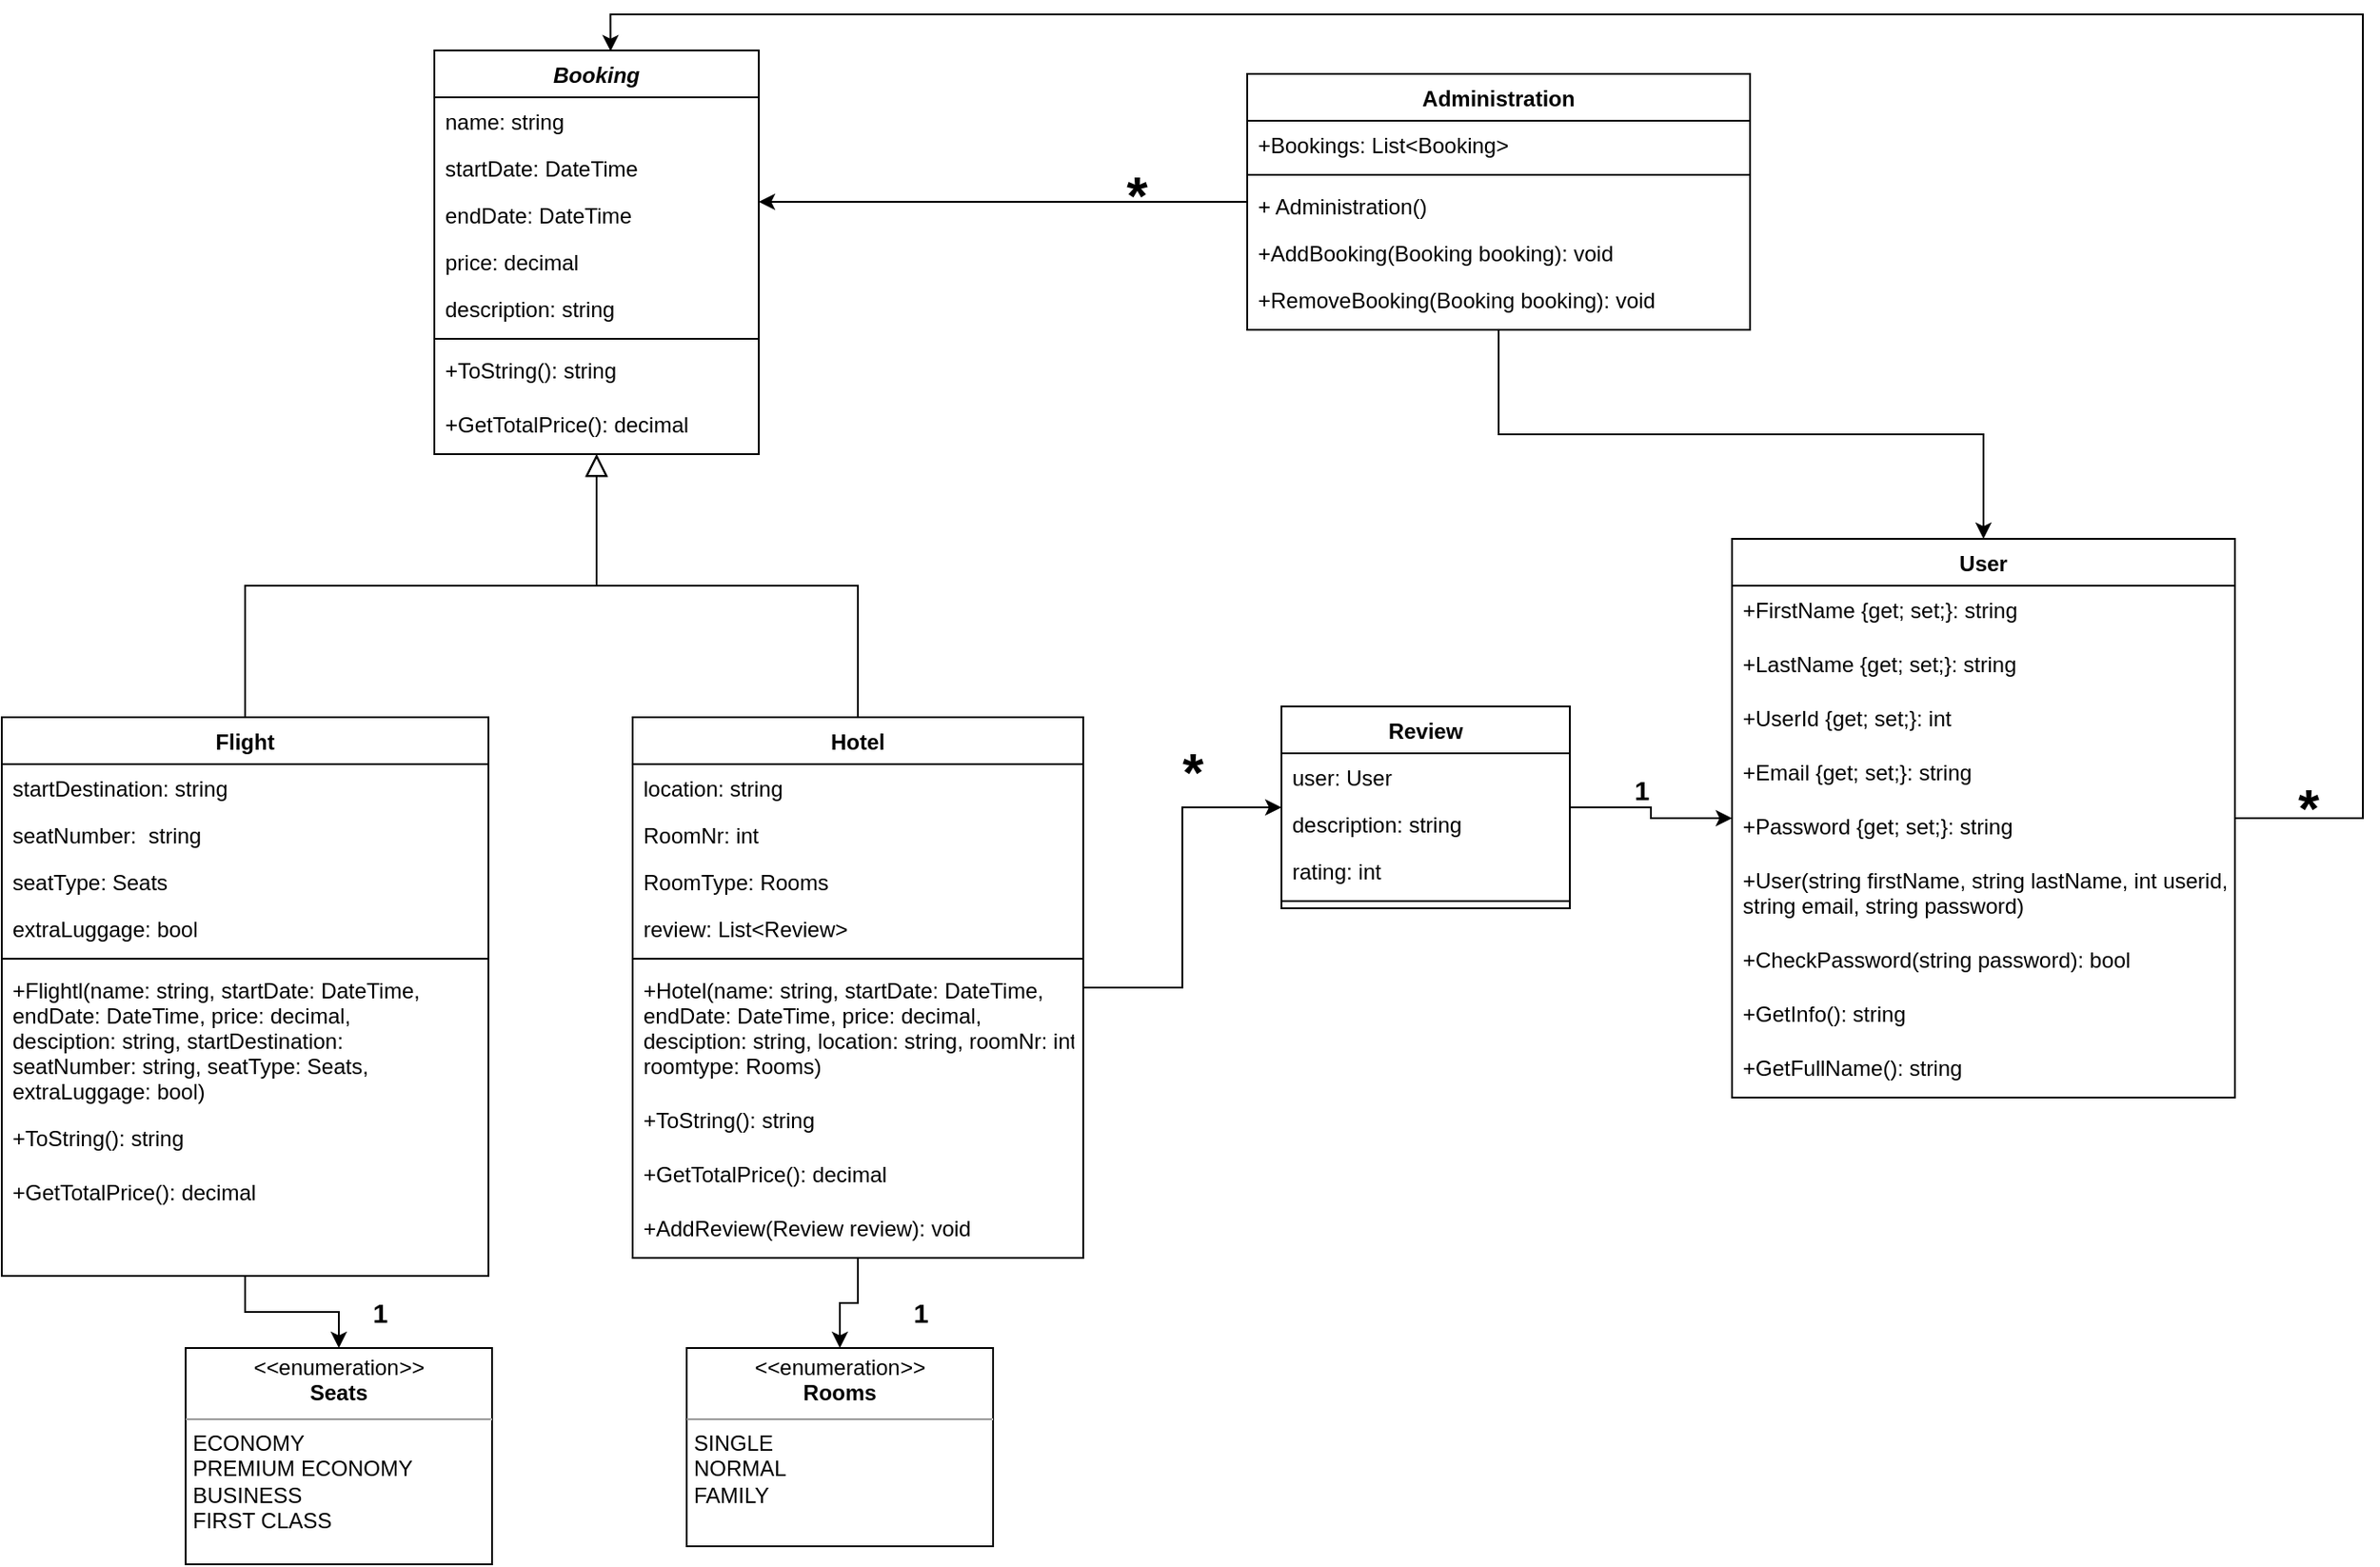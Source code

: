 <mxfile version="21.2.9" type="device" pages="3">
  <diagram id="C5RBs43oDa-KdzZeNtuy" name="Page-1">
    <mxGraphModel dx="2501" dy="796" grid="1" gridSize="10" guides="1" tooltips="1" connect="1" arrows="1" fold="1" page="1" pageScale="1" pageWidth="827" pageHeight="1169" math="0" shadow="0">
      <root>
        <mxCell id="WIyWlLk6GJQsqaUBKTNV-0" />
        <mxCell id="WIyWlLk6GJQsqaUBKTNV-1" parent="WIyWlLk6GJQsqaUBKTNV-0" />
        <mxCell id="zkfFHV4jXpPFQw0GAbJ--0" value="Booking" style="swimlane;fontStyle=3;align=center;verticalAlign=top;childLayout=stackLayout;horizontal=1;startSize=26;horizontalStack=0;resizeParent=1;resizeLast=0;collapsible=1;marginBottom=0;rounded=0;shadow=0;strokeWidth=1;" parent="WIyWlLk6GJQsqaUBKTNV-1" vertex="1">
          <mxGeometry x="-280" y="100" width="180" height="224" as="geometry">
            <mxRectangle x="230" y="140" width="160" height="26" as="alternateBounds" />
          </mxGeometry>
        </mxCell>
        <mxCell id="utAoDEEp-SabbnJM_b82-0" value="name: string" style="text;align=left;verticalAlign=top;spacingLeft=4;spacingRight=4;overflow=hidden;rotatable=0;points=[[0,0.5],[1,0.5]];portConstraint=eastwest;" parent="zkfFHV4jXpPFQw0GAbJ--0" vertex="1">
          <mxGeometry y="26" width="180" height="26" as="geometry" />
        </mxCell>
        <mxCell id="zkfFHV4jXpPFQw0GAbJ--3" value="startDate: DateTime" style="text;align=left;verticalAlign=top;spacingLeft=4;spacingRight=4;overflow=hidden;rotatable=0;points=[[0,0.5],[1,0.5]];portConstraint=eastwest;rounded=0;shadow=0;html=0;" parent="zkfFHV4jXpPFQw0GAbJ--0" vertex="1">
          <mxGeometry y="52" width="180" height="26" as="geometry" />
        </mxCell>
        <mxCell id="zkfFHV4jXpPFQw0GAbJ--5" value="endDate: DateTime" style="text;align=left;verticalAlign=top;spacingLeft=4;spacingRight=4;overflow=hidden;rotatable=0;points=[[0,0.5],[1,0.5]];portConstraint=eastwest;" parent="zkfFHV4jXpPFQw0GAbJ--0" vertex="1">
          <mxGeometry y="78" width="180" height="26" as="geometry" />
        </mxCell>
        <mxCell id="VQEMz4dwPsjli5dLN1M1-1" value="price: decimal" style="text;align=left;verticalAlign=top;spacingLeft=4;spacingRight=4;overflow=hidden;rotatable=0;points=[[0,0.5],[1,0.5]];portConstraint=eastwest;" parent="zkfFHV4jXpPFQw0GAbJ--0" vertex="1">
          <mxGeometry y="104" width="180" height="26" as="geometry" />
        </mxCell>
        <mxCell id="utAoDEEp-SabbnJM_b82-1" value="description: string" style="text;align=left;verticalAlign=top;spacingLeft=4;spacingRight=4;overflow=hidden;rotatable=0;points=[[0,0.5],[1,0.5]];portConstraint=eastwest;" parent="zkfFHV4jXpPFQw0GAbJ--0" vertex="1">
          <mxGeometry y="130" width="180" height="26" as="geometry" />
        </mxCell>
        <mxCell id="zkfFHV4jXpPFQw0GAbJ--4" value="" style="line;html=1;strokeWidth=1;align=left;verticalAlign=middle;spacingTop=-1;spacingLeft=3;spacingRight=3;rotatable=0;labelPosition=right;points=[];portConstraint=eastwest;" parent="zkfFHV4jXpPFQw0GAbJ--0" vertex="1">
          <mxGeometry y="156" width="180" height="8" as="geometry" />
        </mxCell>
        <mxCell id="C_EsbfpwRWPnECDQecND-1" value="+ToString(): string" style="text;strokeColor=none;fillColor=none;align=left;verticalAlign=top;spacingLeft=4;spacingRight=4;overflow=hidden;rotatable=0;points=[[0,0.5],[1,0.5]];portConstraint=eastwest;" parent="zkfFHV4jXpPFQw0GAbJ--0" vertex="1">
          <mxGeometry y="164" width="180" height="30" as="geometry" />
        </mxCell>
        <mxCell id="2jmDMZHl10Okt45zNtLh-0" value="+GetTotalPrice(): decimal" style="text;strokeColor=none;fillColor=none;align=left;verticalAlign=top;spacingLeft=4;spacingRight=4;overflow=hidden;rotatable=0;points=[[0,0.5],[1,0.5]];portConstraint=eastwest;" parent="zkfFHV4jXpPFQw0GAbJ--0" vertex="1">
          <mxGeometry y="194" width="180" height="30" as="geometry" />
        </mxCell>
        <mxCell id="lQss1ucjn63kBLKn9Jxe-7" value="" style="edgeStyle=orthogonalEdgeStyle;rounded=0;orthogonalLoop=1;jettySize=auto;html=1;" parent="WIyWlLk6GJQsqaUBKTNV-1" source="zkfFHV4jXpPFQw0GAbJ--6" target="lQss1ucjn63kBLKn9Jxe-1" edge="1">
          <mxGeometry relative="1" as="geometry" />
        </mxCell>
        <mxCell id="zkfFHV4jXpPFQw0GAbJ--6" value="Flight" style="swimlane;fontStyle=1;align=center;verticalAlign=top;childLayout=stackLayout;horizontal=1;startSize=26;horizontalStack=0;resizeParent=1;resizeLast=0;collapsible=1;marginBottom=0;rounded=0;shadow=0;strokeWidth=1;" parent="WIyWlLk6GJQsqaUBKTNV-1" vertex="1">
          <mxGeometry x="-520" y="470" width="270" height="310" as="geometry">
            <mxRectangle x="130" y="380" width="160" height="26" as="alternateBounds" />
          </mxGeometry>
        </mxCell>
        <mxCell id="zkfFHV4jXpPFQw0GAbJ--7" value="startDestination: string" style="text;align=left;verticalAlign=top;spacingLeft=4;spacingRight=4;overflow=hidden;rotatable=0;points=[[0,0.5],[1,0.5]];portConstraint=eastwest;" parent="zkfFHV4jXpPFQw0GAbJ--6" vertex="1">
          <mxGeometry y="26" width="270" height="26" as="geometry" />
        </mxCell>
        <mxCell id="VQEMz4dwPsjli5dLN1M1-0" value="seatNumber:  string" style="text;align=left;verticalAlign=top;spacingLeft=4;spacingRight=4;overflow=hidden;rotatable=0;points=[[0,0.5],[1,0.5]];portConstraint=eastwest;rounded=0;shadow=0;html=0;" parent="zkfFHV4jXpPFQw0GAbJ--6" vertex="1">
          <mxGeometry y="52" width="270" height="26" as="geometry" />
        </mxCell>
        <mxCell id="Aht6jg2wpK7Pzov774Rq-3" value="seatType: Seats" style="text;align=left;verticalAlign=top;spacingLeft=4;spacingRight=4;overflow=hidden;rotatable=0;points=[[0,0.5],[1,0.5]];portConstraint=eastwest;rounded=0;shadow=0;html=0;" parent="zkfFHV4jXpPFQw0GAbJ--6" vertex="1">
          <mxGeometry y="78" width="270" height="26" as="geometry" />
        </mxCell>
        <mxCell id="2jmDMZHl10Okt45zNtLh-5" value="extraLuggage: bool" style="text;align=left;verticalAlign=top;spacingLeft=4;spacingRight=4;overflow=hidden;rotatable=0;points=[[0,0.5],[1,0.5]];portConstraint=eastwest;rounded=0;shadow=0;html=0;" parent="zkfFHV4jXpPFQw0GAbJ--6" vertex="1">
          <mxGeometry y="104" width="270" height="26" as="geometry" />
        </mxCell>
        <mxCell id="zkfFHV4jXpPFQw0GAbJ--9" value="" style="line;html=1;strokeWidth=1;align=left;verticalAlign=middle;spacingTop=-1;spacingLeft=3;spacingRight=3;rotatable=0;labelPosition=right;points=[];portConstraint=eastwest;" parent="zkfFHV4jXpPFQw0GAbJ--6" vertex="1">
          <mxGeometry y="130" width="270" height="8" as="geometry" />
        </mxCell>
        <mxCell id="43SIrbHrldlaVyXlts3m-0" value="+Flightl(name: string, startDate: DateTime,&#xa;endDate: DateTime, price: decimal,&#xa;desciption: string, startDestination: &#xa;seatNumber: string, seatType: Seats,&#xa;extraLuggage: bool)" style="text;strokeColor=none;fillColor=none;align=left;verticalAlign=top;spacingLeft=4;spacingRight=4;overflow=hidden;rotatable=0;points=[[0,0.5],[1,0.5]];portConstraint=eastwest;spacing=2;fontSize=12;" parent="zkfFHV4jXpPFQw0GAbJ--6" vertex="1">
          <mxGeometry y="138" width="270" height="82" as="geometry" />
        </mxCell>
        <mxCell id="2jmDMZHl10Okt45zNtLh-4" value="+ToString(): string" style="text;strokeColor=none;fillColor=none;align=left;verticalAlign=top;spacingLeft=4;spacingRight=4;overflow=hidden;rotatable=0;points=[[0,0.5],[1,0.5]];portConstraint=eastwest;" parent="zkfFHV4jXpPFQw0GAbJ--6" vertex="1">
          <mxGeometry y="220" width="270" height="30" as="geometry" />
        </mxCell>
        <mxCell id="2jmDMZHl10Okt45zNtLh-1" value="+GetTotalPrice(): decimal" style="text;strokeColor=none;fillColor=none;align=left;verticalAlign=top;spacingLeft=4;spacingRight=4;overflow=hidden;rotatable=0;points=[[0,0.5],[1,0.5]];portConstraint=eastwest;" parent="zkfFHV4jXpPFQw0GAbJ--6" vertex="1">
          <mxGeometry y="250" width="270" height="30" as="geometry" />
        </mxCell>
        <mxCell id="zkfFHV4jXpPFQw0GAbJ--12" value="" style="endArrow=block;endSize=10;endFill=0;shadow=0;strokeWidth=1;rounded=0;edgeStyle=elbowEdgeStyle;elbow=vertical;" parent="WIyWlLk6GJQsqaUBKTNV-1" source="zkfFHV4jXpPFQw0GAbJ--6" target="zkfFHV4jXpPFQw0GAbJ--0" edge="1">
          <mxGeometry width="160" relative="1" as="geometry">
            <mxPoint x="-400" y="113" as="sourcePoint" />
            <mxPoint x="-400" y="113" as="targetPoint" />
          </mxGeometry>
        </mxCell>
        <mxCell id="lQss1ucjn63kBLKn9Jxe-4" value="" style="edgeStyle=orthogonalEdgeStyle;rounded=0;orthogonalLoop=1;jettySize=auto;html=1;" parent="WIyWlLk6GJQsqaUBKTNV-1" source="zkfFHV4jXpPFQw0GAbJ--13" target="lQss1ucjn63kBLKn9Jxe-0" edge="1">
          <mxGeometry relative="1" as="geometry" />
        </mxCell>
        <mxCell id="lQss1ucjn63kBLKn9Jxe-6" style="edgeStyle=orthogonalEdgeStyle;rounded=0;orthogonalLoop=1;jettySize=auto;html=1;" parent="WIyWlLk6GJQsqaUBKTNV-1" source="zkfFHV4jXpPFQw0GAbJ--13" target="nRHBkHZVrU-RLKMIbB6R-2" edge="1">
          <mxGeometry relative="1" as="geometry" />
        </mxCell>
        <mxCell id="zkfFHV4jXpPFQw0GAbJ--13" value="Hotel" style="swimlane;fontStyle=1;align=center;verticalAlign=top;childLayout=stackLayout;horizontal=1;startSize=26;horizontalStack=0;resizeParent=1;resizeLast=0;collapsible=1;marginBottom=0;rounded=0;shadow=0;strokeWidth=1;" parent="WIyWlLk6GJQsqaUBKTNV-1" vertex="1">
          <mxGeometry x="-170" y="470" width="250" height="300" as="geometry">
            <mxRectangle x="340" y="380" width="170" height="26" as="alternateBounds" />
          </mxGeometry>
        </mxCell>
        <mxCell id="TyNt977xd4QdL1hx_3y8-1" value="location: string" style="text;align=left;verticalAlign=top;spacingLeft=4;spacingRight=4;overflow=hidden;rotatable=0;points=[[0,0.5],[1,0.5]];portConstraint=eastwest;rounded=0;shadow=0;html=0;" parent="zkfFHV4jXpPFQw0GAbJ--13" vertex="1">
          <mxGeometry y="26" width="250" height="26" as="geometry" />
        </mxCell>
        <mxCell id="Aht6jg2wpK7Pzov774Rq-0" value="RoomNr: int" style="text;align=left;verticalAlign=top;spacingLeft=4;spacingRight=4;overflow=hidden;rotatable=0;points=[[0,0.5],[1,0.5]];portConstraint=eastwest;rounded=0;shadow=0;html=0;" parent="zkfFHV4jXpPFQw0GAbJ--13" vertex="1">
          <mxGeometry y="52" width="250" height="26" as="geometry" />
        </mxCell>
        <mxCell id="TyNt977xd4QdL1hx_3y8-2" value="RoomType: Rooms" style="text;align=left;verticalAlign=top;spacingLeft=4;spacingRight=4;overflow=hidden;rotatable=0;points=[[0,0.5],[1,0.5]];portConstraint=eastwest;rounded=0;shadow=0;html=0;" parent="zkfFHV4jXpPFQw0GAbJ--13" vertex="1">
          <mxGeometry y="78" width="250" height="26" as="geometry" />
        </mxCell>
        <mxCell id="9E21BVVpQMDXRQEgcFaV-2" value="review: List&lt;Review&gt;" style="text;align=left;verticalAlign=top;spacingLeft=4;spacingRight=4;overflow=hidden;rotatable=0;points=[[0,0.5],[1,0.5]];portConstraint=eastwest;rounded=0;shadow=0;html=0;" parent="zkfFHV4jXpPFQw0GAbJ--13" vertex="1">
          <mxGeometry y="104" width="250" height="26" as="geometry" />
        </mxCell>
        <mxCell id="zkfFHV4jXpPFQw0GAbJ--15" value="" style="line;html=1;strokeWidth=1;align=left;verticalAlign=middle;spacingTop=-1;spacingLeft=3;spacingRight=3;rotatable=0;labelPosition=right;points=[];portConstraint=eastwest;" parent="zkfFHV4jXpPFQw0GAbJ--13" vertex="1">
          <mxGeometry y="130" width="250" height="8" as="geometry" />
        </mxCell>
        <mxCell id="2jmDMZHl10Okt45zNtLh-3" value="+Hotel(name: string, startDate: DateTime,&#xa;endDate: DateTime, price: decimal, &#xa;desciption: string, location: string, roomNr: int&#xa;roomtype: Rooms)" style="text;strokeColor=none;fillColor=none;align=left;verticalAlign=top;spacingLeft=4;spacingRight=4;overflow=hidden;rotatable=0;points=[[0,0.5],[1,0.5]];portConstraint=eastwest;" parent="zkfFHV4jXpPFQw0GAbJ--13" vertex="1">
          <mxGeometry y="138" width="250" height="72" as="geometry" />
        </mxCell>
        <mxCell id="Dq7NXtVAsNijryGgAZOb-0" value="+ToString(): string" style="text;strokeColor=none;fillColor=none;align=left;verticalAlign=top;spacingLeft=4;spacingRight=4;overflow=hidden;rotatable=0;points=[[0,0.5],[1,0.5]];portConstraint=eastwest;" parent="zkfFHV4jXpPFQw0GAbJ--13" vertex="1">
          <mxGeometry y="210" width="250" height="30" as="geometry" />
        </mxCell>
        <mxCell id="2jmDMZHl10Okt45zNtLh-2" value="+GetTotalPrice(): decimal" style="text;strokeColor=none;fillColor=none;align=left;verticalAlign=top;spacingLeft=4;spacingRight=4;overflow=hidden;rotatable=0;points=[[0,0.5],[1,0.5]];portConstraint=eastwest;" parent="zkfFHV4jXpPFQw0GAbJ--13" vertex="1">
          <mxGeometry y="240" width="250" height="30" as="geometry" />
        </mxCell>
        <mxCell id="9S1JQjqlHhP_J077ivqX-0" value="+AddReview(Review review): void" style="text;strokeColor=none;fillColor=none;align=left;verticalAlign=top;spacingLeft=4;spacingRight=4;overflow=hidden;rotatable=0;points=[[0,0.5],[1,0.5]];portConstraint=eastwest;" parent="zkfFHV4jXpPFQw0GAbJ--13" vertex="1">
          <mxGeometry y="270" width="250" height="30" as="geometry" />
        </mxCell>
        <mxCell id="zkfFHV4jXpPFQw0GAbJ--16" value="" style="endArrow=block;endSize=10;endFill=0;shadow=0;strokeWidth=1;rounded=0;edgeStyle=elbowEdgeStyle;elbow=vertical;" parent="WIyWlLk6GJQsqaUBKTNV-1" source="zkfFHV4jXpPFQw0GAbJ--13" target="zkfFHV4jXpPFQw0GAbJ--0" edge="1">
          <mxGeometry width="160" relative="1" as="geometry">
            <mxPoint x="-390" y="283" as="sourcePoint" />
            <mxPoint x="-290" y="181" as="targetPoint" />
          </mxGeometry>
        </mxCell>
        <mxCell id="9S1JQjqlHhP_J077ivqX-1" style="edgeStyle=orthogonalEdgeStyle;rounded=0;orthogonalLoop=1;jettySize=auto;html=1;entryX=0.543;entryY=0.002;entryDx=0;entryDy=0;entryPerimeter=0;" parent="WIyWlLk6GJQsqaUBKTNV-1" source="hGgogOviEhiyHyWc9UOM-0" target="zkfFHV4jXpPFQw0GAbJ--0" edge="1">
          <mxGeometry relative="1" as="geometry">
            <Array as="points">
              <mxPoint x="790" y="526" />
              <mxPoint x="790" y="80" />
              <mxPoint x="-182" y="80" />
            </Array>
          </mxGeometry>
        </mxCell>
        <mxCell id="hGgogOviEhiyHyWc9UOM-0" value="User" style="swimlane;fontStyle=1;align=center;verticalAlign=top;childLayout=stackLayout;horizontal=1;startSize=26;horizontalStack=0;resizeParent=1;resizeParentMax=0;resizeLast=0;collapsible=1;marginBottom=0;" parent="WIyWlLk6GJQsqaUBKTNV-1" vertex="1">
          <mxGeometry x="440" y="371" width="279" height="310" as="geometry" />
        </mxCell>
        <mxCell id="hGgogOviEhiyHyWc9UOM-1" value="+FirstName {get; set;}: string" style="text;strokeColor=none;fillColor=none;align=left;verticalAlign=top;spacingLeft=4;spacingRight=4;overflow=hidden;rotatable=0;points=[[0,0.5],[1,0.5]];portConstraint=eastwest;" parent="hGgogOviEhiyHyWc9UOM-0" vertex="1">
          <mxGeometry y="26" width="279" height="30" as="geometry" />
        </mxCell>
        <mxCell id="hGgogOviEhiyHyWc9UOM-2" value="+LastName {get; set;}: string" style="text;strokeColor=none;fillColor=none;align=left;verticalAlign=top;spacingLeft=4;spacingRight=4;overflow=hidden;rotatable=0;points=[[0,0.5],[1,0.5]];portConstraint=eastwest;" parent="hGgogOviEhiyHyWc9UOM-0" vertex="1">
          <mxGeometry y="56" width="279" height="30" as="geometry" />
        </mxCell>
        <mxCell id="hGgogOviEhiyHyWc9UOM-3" value="+UserId {get; set;}: int" style="text;strokeColor=none;fillColor=none;align=left;verticalAlign=top;spacingLeft=4;spacingRight=4;overflow=hidden;rotatable=0;points=[[0,0.5],[1,0.5]];portConstraint=eastwest;" parent="hGgogOviEhiyHyWc9UOM-0" vertex="1">
          <mxGeometry y="86" width="279" height="30" as="geometry" />
        </mxCell>
        <mxCell id="hGgogOviEhiyHyWc9UOM-4" value="+Email {get; set;}: string" style="text;strokeColor=none;fillColor=none;align=left;verticalAlign=top;spacingLeft=4;spacingRight=4;overflow=hidden;rotatable=0;points=[[0,0.5],[1,0.5]];portConstraint=eastwest;" parent="hGgogOviEhiyHyWc9UOM-0" vertex="1">
          <mxGeometry y="116" width="279" height="30" as="geometry" />
        </mxCell>
        <mxCell id="hGgogOviEhiyHyWc9UOM-5" value="+Password {get; set;}: string" style="text;strokeColor=none;fillColor=none;align=left;verticalAlign=top;spacingLeft=4;spacingRight=4;overflow=hidden;rotatable=0;points=[[0,0.5],[1,0.5]];portConstraint=eastwest;" parent="hGgogOviEhiyHyWc9UOM-0" vertex="1">
          <mxGeometry y="146" width="279" height="30" as="geometry" />
        </mxCell>
        <mxCell id="hGgogOviEhiyHyWc9UOM-8" value="+User(string firstName, string lastName, int userid, &#xa;string email, string password)" style="text;strokeColor=none;fillColor=none;align=left;verticalAlign=top;spacingLeft=4;spacingRight=4;overflow=hidden;rotatable=0;points=[[0,0.5],[1,0.5]];portConstraint=eastwest;" parent="hGgogOviEhiyHyWc9UOM-0" vertex="1">
          <mxGeometry y="176" width="279" height="44" as="geometry" />
        </mxCell>
        <mxCell id="hGgogOviEhiyHyWc9UOM-9" value="+CheckPassword(string password): bool" style="text;strokeColor=none;fillColor=none;align=left;verticalAlign=top;spacingLeft=4;spacingRight=4;overflow=hidden;rotatable=0;points=[[0,0.5],[1,0.5]];portConstraint=eastwest;" parent="hGgogOviEhiyHyWc9UOM-0" vertex="1">
          <mxGeometry y="220" width="279" height="30" as="geometry" />
        </mxCell>
        <mxCell id="C_EsbfpwRWPnECDQecND-3" value="+GetInfo(): string" style="text;strokeColor=none;fillColor=none;align=left;verticalAlign=top;spacingLeft=4;spacingRight=4;overflow=hidden;rotatable=0;points=[[0,0.5],[1,0.5]];portConstraint=eastwest;" parent="hGgogOviEhiyHyWc9UOM-0" vertex="1">
          <mxGeometry y="250" width="279" height="30" as="geometry" />
        </mxCell>
        <mxCell id="hGgogOviEhiyHyWc9UOM-10" value="+GetFullName(): string" style="text;strokeColor=none;fillColor=none;align=left;verticalAlign=top;spacingLeft=4;spacingRight=4;overflow=hidden;rotatable=0;points=[[0,0.5],[1,0.5]];portConstraint=eastwest;" parent="hGgogOviEhiyHyWc9UOM-0" vertex="1">
          <mxGeometry y="280" width="279" height="30" as="geometry" />
        </mxCell>
        <mxCell id="vDkglNm8gPwN-g2eAuHI-1" style="edgeStyle=orthogonalEdgeStyle;rounded=0;orthogonalLoop=1;jettySize=auto;html=1;" parent="WIyWlLk6GJQsqaUBKTNV-1" source="hGgogOviEhiyHyWc9UOM-11" target="zkfFHV4jXpPFQw0GAbJ--0" edge="1">
          <mxGeometry relative="1" as="geometry">
            <Array as="points">
              <mxPoint x="-40" y="184" />
              <mxPoint x="-40" y="184" />
            </Array>
          </mxGeometry>
        </mxCell>
        <mxCell id="9E21BVVpQMDXRQEgcFaV-1" style="edgeStyle=orthogonalEdgeStyle;rounded=0;orthogonalLoop=1;jettySize=auto;html=1;entryX=0.5;entryY=0;entryDx=0;entryDy=0;" parent="WIyWlLk6GJQsqaUBKTNV-1" source="hGgogOviEhiyHyWc9UOM-11" target="hGgogOviEhiyHyWc9UOM-0" edge="1">
          <mxGeometry relative="1" as="geometry" />
        </mxCell>
        <mxCell id="hGgogOviEhiyHyWc9UOM-11" value="Administration" style="swimlane;fontStyle=1;align=center;verticalAlign=top;childLayout=stackLayout;horizontal=1;startSize=26;horizontalStack=0;resizeParent=1;resizeParentMax=0;resizeLast=0;collapsible=1;marginBottom=0;" parent="WIyWlLk6GJQsqaUBKTNV-1" vertex="1">
          <mxGeometry x="171" y="113" width="279" height="142" as="geometry" />
        </mxCell>
        <mxCell id="hGgogOviEhiyHyWc9UOM-12" value="+Bookings: List&lt;Booking&gt;" style="text;strokeColor=none;fillColor=none;align=left;verticalAlign=top;spacingLeft=4;spacingRight=4;overflow=hidden;rotatable=0;points=[[0,0.5],[1,0.5]];portConstraint=eastwest;" parent="hGgogOviEhiyHyWc9UOM-11" vertex="1">
          <mxGeometry y="26" width="279" height="26" as="geometry" />
        </mxCell>
        <mxCell id="hGgogOviEhiyHyWc9UOM-14" value="" style="line;strokeWidth=1;fillColor=none;align=left;verticalAlign=middle;spacingTop=-1;spacingLeft=3;spacingRight=3;rotatable=0;labelPosition=right;points=[];portConstraint=eastwest;strokeColor=inherit;" parent="hGgogOviEhiyHyWc9UOM-11" vertex="1">
          <mxGeometry y="52" width="279" height="8" as="geometry" />
        </mxCell>
        <mxCell id="hGgogOviEhiyHyWc9UOM-21" value="+ Administration()" style="text;strokeColor=none;fillColor=none;align=left;verticalAlign=top;spacingLeft=4;spacingRight=4;overflow=hidden;rotatable=0;points=[[0,0.5],[1,0.5]];portConstraint=eastwest;" parent="hGgogOviEhiyHyWc9UOM-11" vertex="1">
          <mxGeometry y="60" width="279" height="26" as="geometry" />
        </mxCell>
        <mxCell id="hGgogOviEhiyHyWc9UOM-22" value="+AddBooking(Booking booking): void" style="text;strokeColor=none;fillColor=none;align=left;verticalAlign=top;spacingLeft=4;spacingRight=4;overflow=hidden;rotatable=0;points=[[0,0.5],[1,0.5]];portConstraint=eastwest;" parent="hGgogOviEhiyHyWc9UOM-11" vertex="1">
          <mxGeometry y="86" width="279" height="26" as="geometry" />
        </mxCell>
        <mxCell id="hGgogOviEhiyHyWc9UOM-32" value="+RemoveBooking(Booking booking): void" style="text;strokeColor=none;fillColor=none;align=left;verticalAlign=top;spacingLeft=4;spacingRight=4;overflow=hidden;rotatable=0;points=[[0,0.5],[1,0.5]];portConstraint=eastwest;" parent="hGgogOviEhiyHyWc9UOM-11" vertex="1">
          <mxGeometry y="112" width="279" height="30" as="geometry" />
        </mxCell>
        <mxCell id="xV1VRQ49jgxcVeSwC3H7-0" style="edgeStyle=orthogonalEdgeStyle;rounded=0;orthogonalLoop=1;jettySize=auto;html=1;" parent="WIyWlLk6GJQsqaUBKTNV-1" source="nRHBkHZVrU-RLKMIbB6R-2" target="hGgogOviEhiyHyWc9UOM-0" edge="1">
          <mxGeometry relative="1" as="geometry" />
        </mxCell>
        <mxCell id="nRHBkHZVrU-RLKMIbB6R-2" value="Review" style="swimlane;fontStyle=1;align=center;verticalAlign=top;childLayout=stackLayout;horizontal=1;startSize=26;horizontalStack=0;resizeParent=1;resizeLast=0;collapsible=1;marginBottom=0;rounded=0;shadow=0;strokeWidth=1;" parent="WIyWlLk6GJQsqaUBKTNV-1" vertex="1">
          <mxGeometry x="190" y="464" width="160" height="112" as="geometry">
            <mxRectangle x="340" y="380" width="170" height="26" as="alternateBounds" />
          </mxGeometry>
        </mxCell>
        <mxCell id="zkfFHV4jXpPFQw0GAbJ--8" value="user: User" style="text;align=left;verticalAlign=top;spacingLeft=4;spacingRight=4;overflow=hidden;rotatable=0;points=[[0,0.5],[1,0.5]];portConstraint=eastwest;rounded=0;shadow=0;html=0;" parent="nRHBkHZVrU-RLKMIbB6R-2" vertex="1">
          <mxGeometry y="26" width="160" height="26" as="geometry" />
        </mxCell>
        <mxCell id="9E21BVVpQMDXRQEgcFaV-0" value="description: string" style="text;align=left;verticalAlign=top;spacingLeft=4;spacingRight=4;overflow=hidden;rotatable=0;points=[[0,0.5],[1,0.5]];portConstraint=eastwest;" parent="nRHBkHZVrU-RLKMIbB6R-2" vertex="1">
          <mxGeometry y="52" width="160" height="26" as="geometry" />
        </mxCell>
        <mxCell id="lQss1ucjn63kBLKn9Jxe-3" value="rating: int" style="text;align=left;verticalAlign=top;spacingLeft=4;spacingRight=4;overflow=hidden;rotatable=0;points=[[0,0.5],[1,0.5]];portConstraint=eastwest;" parent="nRHBkHZVrU-RLKMIbB6R-2" vertex="1">
          <mxGeometry y="78" width="160" height="26" as="geometry" />
        </mxCell>
        <mxCell id="nRHBkHZVrU-RLKMIbB6R-3" value="" style="line;html=1;strokeWidth=1;align=left;verticalAlign=middle;spacingTop=-1;spacingLeft=3;spacingRight=3;rotatable=0;labelPosition=right;points=[];portConstraint=eastwest;" parent="nRHBkHZVrU-RLKMIbB6R-2" vertex="1">
          <mxGeometry y="104" width="160" height="8" as="geometry" />
        </mxCell>
        <mxCell id="lQss1ucjn63kBLKn9Jxe-0" value="&lt;p style=&quot;margin:0px;margin-top:4px;text-align:center;&quot;&gt;&lt;i&gt;&amp;lt;&amp;lt;&lt;/i&gt;enumeration&lt;i&gt;&amp;gt;&amp;gt;&lt;/i&gt;&lt;br&gt;&lt;b&gt;Rooms&lt;/b&gt;&lt;/p&gt;&lt;hr size=&quot;1&quot;&gt;&lt;p style=&quot;margin:0px;margin-left:4px;&quot;&gt;SINGLE&lt;/p&gt;&lt;p style=&quot;margin:0px;margin-left:4px;&quot;&gt;NORMAL&lt;/p&gt;&lt;p style=&quot;margin:0px;margin-left:4px;&quot;&gt;FAMILY&lt;/p&gt;" style="verticalAlign=top;align=left;overflow=fill;fontSize=12;fontFamily=Helvetica;html=1;" parent="WIyWlLk6GJQsqaUBKTNV-1" vertex="1">
          <mxGeometry x="-140" y="820" width="170" height="110" as="geometry" />
        </mxCell>
        <mxCell id="lQss1ucjn63kBLKn9Jxe-1" value="&lt;p style=&quot;margin:0px;margin-top:4px;text-align:center;&quot;&gt;&lt;i&gt;&amp;lt;&amp;lt;&lt;/i&gt;enumeration&lt;i&gt;&amp;gt;&amp;gt;&lt;/i&gt;&lt;br&gt;&lt;b&gt;Seats&lt;/b&gt;&lt;/p&gt;&lt;hr size=&quot;1&quot;&gt;&lt;p style=&quot;margin:0px;margin-left:4px;&quot;&gt;ECONOMY&lt;br&gt;&lt;/p&gt;&lt;p style=&quot;margin:0px;margin-left:4px;&quot;&gt;&lt;span style=&quot;background-color: initial;&quot;&gt;PREMIUM ECONOMY&lt;/span&gt;&lt;/p&gt;&lt;p style=&quot;margin:0px;margin-left:4px;&quot;&gt;BUSINESS&lt;/p&gt;&lt;p style=&quot;margin:0px;margin-left:4px;&quot;&gt;FIRST CLASS&lt;/p&gt;" style="verticalAlign=top;align=left;overflow=fill;fontSize=12;fontFamily=Helvetica;html=1;" parent="WIyWlLk6GJQsqaUBKTNV-1" vertex="1">
          <mxGeometry x="-418" y="820" width="170" height="120" as="geometry" />
        </mxCell>
        <mxCell id="P3jjdYIrpu_Pr1S5bxwg-0" value="*" style="text;html=1;strokeColor=none;fillColor=none;align=center;verticalAlign=middle;whiteSpace=wrap;rounded=0;fontSize=30;fontStyle=1" parent="WIyWlLk6GJQsqaUBKTNV-1" vertex="1">
          <mxGeometry x="111" y="490" width="60" height="20" as="geometry" />
        </mxCell>
        <mxCell id="P3jjdYIrpu_Pr1S5bxwg-1" value="1" style="text;html=1;strokeColor=none;fillColor=none;align=center;verticalAlign=middle;whiteSpace=wrap;rounded=0;fontSize=15;fontStyle=1" parent="WIyWlLk6GJQsqaUBKTNV-1" vertex="1">
          <mxGeometry x="360" y="500" width="60" height="20" as="geometry" />
        </mxCell>
        <mxCell id="P3jjdYIrpu_Pr1S5bxwg-2" value="1" style="text;html=1;strokeColor=none;fillColor=none;align=center;verticalAlign=middle;whiteSpace=wrap;rounded=0;fontSize=15;fontStyle=1" parent="WIyWlLk6GJQsqaUBKTNV-1" vertex="1">
          <mxGeometry x="-40" y="790" width="60" height="20" as="geometry" />
        </mxCell>
        <mxCell id="P3jjdYIrpu_Pr1S5bxwg-3" value="1" style="text;html=1;strokeColor=none;fillColor=none;align=center;verticalAlign=middle;whiteSpace=wrap;rounded=0;fontSize=15;fontStyle=1" parent="WIyWlLk6GJQsqaUBKTNV-1" vertex="1">
          <mxGeometry x="-340" y="790" width="60" height="20" as="geometry" />
        </mxCell>
        <mxCell id="P3jjdYIrpu_Pr1S5bxwg-4" value="*" style="text;html=1;strokeColor=none;fillColor=none;align=center;verticalAlign=middle;whiteSpace=wrap;rounded=0;fontSize=30;fontStyle=1" parent="WIyWlLk6GJQsqaUBKTNV-1" vertex="1">
          <mxGeometry x="80" y="170" width="60" height="20" as="geometry" />
        </mxCell>
        <mxCell id="9S1JQjqlHhP_J077ivqX-2" value="*" style="text;html=1;strokeColor=none;fillColor=none;align=center;verticalAlign=middle;whiteSpace=wrap;rounded=0;fontSize=30;fontStyle=1" parent="WIyWlLk6GJQsqaUBKTNV-1" vertex="1">
          <mxGeometry x="730" y="510" width="60" height="20" as="geometry" />
        </mxCell>
      </root>
    </mxGraphModel>
  </diagram>
  <diagram id="Xgxcmo1Z55lHKZjHoJyY" name="Version 1.2">
    <mxGraphModel dx="3585" dy="1990" grid="1" gridSize="10" guides="1" tooltips="1" connect="1" arrows="1" fold="1" page="1" pageScale="1" pageWidth="850" pageHeight="1100" math="0" shadow="0">
      <root>
        <mxCell id="0" />
        <mxCell id="1" parent="0" />
        <mxCell id="5SiUqiSRyqai7jgbCewg-4" style="edgeStyle=orthogonalEdgeStyle;rounded=0;orthogonalLoop=1;jettySize=auto;html=1;entryX=0.5;entryY=0;entryDx=0;entryDy=0;" parent="1" source="U3jiL1mCxAqjv2TIkaDy-1" target="U3jiL1mCxAqjv2TIkaDy-35" edge="1">
          <mxGeometry relative="1" as="geometry" />
        </mxCell>
        <mxCell id="U3jiL1mCxAqjv2TIkaDy-1" value="Booking" style="swimlane;fontStyle=3;align=center;verticalAlign=top;childLayout=stackLayout;horizontal=1;startSize=26;horizontalStack=0;resizeParent=1;resizeLast=0;collapsible=1;marginBottom=0;rounded=0;shadow=0;strokeWidth=1;" parent="1" vertex="1">
          <mxGeometry x="420" y="130" width="220" height="224" as="geometry">
            <mxRectangle x="230" y="140" width="160" height="26" as="alternateBounds" />
          </mxGeometry>
        </mxCell>
        <mxCell id="U3jiL1mCxAqjv2TIkaDy-2" value="+BookingId {get; set;}: int" style="text;align=left;verticalAlign=top;spacingLeft=4;spacingRight=4;overflow=hidden;rotatable=0;points=[[0,0.5],[1,0.5]];portConstraint=eastwest;" parent="U3jiL1mCxAqjv2TIkaDy-1" vertex="1">
          <mxGeometry y="26" width="220" height="26" as="geometry" />
        </mxCell>
        <mxCell id="U3jiL1mCxAqjv2TIkaDy-4" value="+User {get; set;}: User" style="text;align=left;verticalAlign=top;spacingLeft=4;spacingRight=4;overflow=hidden;rotatable=0;points=[[0,0.5],[1,0.5]];portConstraint=eastwest;" parent="U3jiL1mCxAqjv2TIkaDy-1" vertex="1">
          <mxGeometry y="52" width="220" height="26" as="geometry" />
        </mxCell>
        <mxCell id="U3jiL1mCxAqjv2TIkaDy-6" value="+StartDate { get; set; }: DateTime" style="text;align=left;verticalAlign=top;spacingLeft=4;spacingRight=4;overflow=hidden;rotatable=0;points=[[0,0.5],[1,0.5]];portConstraint=eastwest;" parent="U3jiL1mCxAqjv2TIkaDy-1" vertex="1">
          <mxGeometry y="78" width="220" height="26" as="geometry" />
        </mxCell>
        <mxCell id="_JRavNT2pa2kCFrqy6NS-6" value="&lt;span style=&quot;color: rgb(0, 0, 0); font-family: Helvetica; font-size: 12px; font-style: normal; font-variant-ligatures: normal; font-variant-caps: normal; font-weight: 400; letter-spacing: normal; orphans: 2; text-align: left; text-indent: 0px; text-transform: none; widows: 2; word-spacing: 0px; -webkit-text-stroke-width: 0px; background-color: rgb(251, 251, 251); text-decoration-thickness: initial; text-decoration-style: initial; text-decoration-color: initial; float: none; display: inline !important;&quot;&gt;&amp;nbsp;+EndDate { get; set; }:&amp;nbsp;DateTime&lt;/span&gt;" style="text;whiteSpace=wrap;html=1;" parent="U3jiL1mCxAqjv2TIkaDy-1" vertex="1">
          <mxGeometry y="104" width="220" height="26" as="geometry" />
        </mxCell>
        <mxCell id="F3ic5ik2U2Yg9wo_qOpf-1" value="+Price {get; set;}: decimal" style="text;align=left;verticalAlign=top;spacingLeft=4;spacingRight=4;overflow=hidden;rotatable=0;points=[[0,0.5],[1,0.5]];portConstraint=eastwest;" parent="U3jiL1mCxAqjv2TIkaDy-1" vertex="1">
          <mxGeometry y="130" width="220" height="26" as="geometry" />
        </mxCell>
        <mxCell id="U3jiL1mCxAqjv2TIkaDy-8" value="+Description {get; set;}: string" style="text;strokeColor=none;fillColor=none;align=left;verticalAlign=top;spacingLeft=4;spacingRight=4;overflow=hidden;rotatable=0;points=[[0,0.5],[1,0.5]];portConstraint=eastwest;" parent="U3jiL1mCxAqjv2TIkaDy-1" vertex="1">
          <mxGeometry y="156" width="220" height="30" as="geometry" />
        </mxCell>
        <mxCell id="F3ic5ik2U2Yg9wo_qOpf-2" value="+BookingDate { get; set; }: DateTime" style="text;align=left;verticalAlign=top;spacingLeft=4;spacingRight=4;overflow=hidden;rotatable=0;points=[[0,0.5],[1,0.5]];portConstraint=eastwest;" parent="U3jiL1mCxAqjv2TIkaDy-1" vertex="1">
          <mxGeometry y="186" width="220" height="26" as="geometry" />
        </mxCell>
        <mxCell id="YtIeAyyW_E95fq6XK8zX-2" style="edgeStyle=orthogonalEdgeStyle;rounded=0;orthogonalLoop=1;jettySize=auto;html=1;entryX=0.435;entryY=0;entryDx=0;entryDy=0;entryPerimeter=0;" parent="1" source="U3jiL1mCxAqjv2TIkaDy-11" target="U3jiL1mCxAqjv2TIkaDy-77" edge="1">
          <mxGeometry relative="1" as="geometry" />
        </mxCell>
        <mxCell id="U3jiL1mCxAqjv2TIkaDy-11" value="FlightBooking" style="swimlane;fontStyle=1;align=center;verticalAlign=top;childLayout=stackLayout;horizontal=1;startSize=26;horizontalStack=0;resizeParent=1;resizeLast=0;collapsible=1;marginBottom=0;rounded=0;shadow=0;strokeWidth=1;" parent="1" vertex="1">
          <mxGeometry x="40" y="460" width="270" height="310" as="geometry">
            <mxRectangle x="130" y="380" width="160" height="26" as="alternateBounds" />
          </mxGeometry>
        </mxCell>
        <mxCell id="UcbEwltc-1z48T3eR7cA-2" value="+FlightId {get; set;}: int" style="text;align=left;verticalAlign=top;spacingLeft=4;spacingRight=4;overflow=hidden;rotatable=0;points=[[0,0.5],[1,0.5]];portConstraint=eastwest;" parent="U3jiL1mCxAqjv2TIkaDy-11" vertex="1">
          <mxGeometry y="26" width="270" height="26" as="geometry" />
        </mxCell>
        <mxCell id="UcbEwltc-1z48T3eR7cA-3" value="+Flight {get; set;}: Flight" style="text;align=left;verticalAlign=top;spacingLeft=4;spacingRight=4;overflow=hidden;rotatable=0;points=[[0,0.5],[1,0.5]];portConstraint=eastwest;" parent="U3jiL1mCxAqjv2TIkaDy-11" vertex="1">
          <mxGeometry y="52" width="270" height="26" as="geometry" />
        </mxCell>
        <mxCell id="U3jiL1mCxAqjv2TIkaDy-15" value="+ExtraLuggage{get; set;}: bool" style="text;align=left;verticalAlign=top;spacingLeft=4;spacingRight=4;overflow=hidden;rotatable=0;points=[[0,0.5],[1,0.5]];portConstraint=eastwest;rounded=0;shadow=0;html=0;" parent="U3jiL1mCxAqjv2TIkaDy-11" vertex="1">
          <mxGeometry y="78" width="270" height="26" as="geometry" />
        </mxCell>
        <mxCell id="U3jiL1mCxAqjv2TIkaDy-16" value="" style="line;html=1;strokeWidth=1;align=left;verticalAlign=middle;spacingTop=-1;spacingLeft=3;spacingRight=3;rotatable=0;labelPosition=right;points=[];portConstraint=eastwest;" parent="U3jiL1mCxAqjv2TIkaDy-11" vertex="1">
          <mxGeometry y="104" width="270" height="8" as="geometry" />
        </mxCell>
        <mxCell id="U3jiL1mCxAqjv2TIkaDy-20" value="" style="endArrow=block;endSize=10;endFill=0;shadow=0;strokeWidth=1;rounded=0;edgeStyle=elbowEdgeStyle;elbow=vertical;" parent="1" source="U3jiL1mCxAqjv2TIkaDy-11" target="U3jiL1mCxAqjv2TIkaDy-1" edge="1">
          <mxGeometry width="160" relative="1" as="geometry">
            <mxPoint x="340" y="163" as="sourcePoint" />
            <mxPoint x="340" y="163" as="targetPoint" />
          </mxGeometry>
        </mxCell>
        <mxCell id="YtIeAyyW_E95fq6XK8zX-3" style="edgeStyle=orthogonalEdgeStyle;rounded=0;orthogonalLoop=1;jettySize=auto;html=1;entryX=0.5;entryY=0;entryDx=0;entryDy=0;" parent="1" source="U3jiL1mCxAqjv2TIkaDy-23" target="U3jiL1mCxAqjv2TIkaDy-67" edge="1">
          <mxGeometry relative="1" as="geometry" />
        </mxCell>
        <mxCell id="U3jiL1mCxAqjv2TIkaDy-23" value="HotelBooking" style="swimlane;fontStyle=1;align=center;verticalAlign=top;childLayout=stackLayout;horizontal=1;startSize=26;horizontalStack=0;resizeParent=1;resizeLast=0;collapsible=1;marginBottom=0;rounded=0;shadow=0;strokeWidth=1;" parent="1" vertex="1">
          <mxGeometry x="640" y="460" width="250" height="302" as="geometry">
            <mxRectangle x="340" y="380" width="170" height="26" as="alternateBounds" />
          </mxGeometry>
        </mxCell>
        <mxCell id="UcbEwltc-1z48T3eR7cA-1" value="+HotelId {get; set;}: int" style="text;align=left;verticalAlign=top;spacingLeft=4;spacingRight=4;overflow=hidden;rotatable=0;points=[[0,0.5],[1,0.5]];portConstraint=eastwest;" parent="U3jiL1mCxAqjv2TIkaDy-23" vertex="1">
          <mxGeometry y="26" width="250" height="26" as="geometry" />
        </mxCell>
        <mxCell id="UcbEwltc-1z48T3eR7cA-4" value="+Hotel {get; set;}: Hotel" style="text;align=left;verticalAlign=top;spacingLeft=4;spacingRight=4;overflow=hidden;rotatable=0;points=[[0,0.5],[1,0.5]];portConstraint=eastwest;" parent="U3jiL1mCxAqjv2TIkaDy-23" vertex="1">
          <mxGeometry y="52" width="250" height="26" as="geometry" />
        </mxCell>
        <mxCell id="U3jiL1mCxAqjv2TIkaDy-28" value="" style="line;html=1;strokeWidth=1;align=left;verticalAlign=middle;spacingTop=-1;spacingLeft=3;spacingRight=3;rotatable=0;labelPosition=right;points=[];portConstraint=eastwest;" parent="U3jiL1mCxAqjv2TIkaDy-23" vertex="1">
          <mxGeometry y="78" width="250" height="32" as="geometry" />
        </mxCell>
        <mxCell id="U3jiL1mCxAqjv2TIkaDy-33" value="" style="endArrow=block;endSize=10;endFill=0;shadow=0;strokeWidth=1;rounded=0;edgeStyle=elbowEdgeStyle;elbow=vertical;" parent="1" source="U3jiL1mCxAqjv2TIkaDy-23" target="U3jiL1mCxAqjv2TIkaDy-1" edge="1">
          <mxGeometry width="160" relative="1" as="geometry">
            <mxPoint x="350" y="333" as="sourcePoint" />
            <mxPoint x="450" y="231" as="targetPoint" />
          </mxGeometry>
        </mxCell>
        <mxCell id="Un3Rf1JineqLG3wFpqzp-2" style="edgeStyle=orthogonalEdgeStyle;rounded=0;orthogonalLoop=1;jettySize=auto;html=1;entryX=0.5;entryY=0;entryDx=0;entryDy=0;" parent="1" source="U3jiL1mCxAqjv2TIkaDy-35" target="U3jiL1mCxAqjv2TIkaDy-1" edge="1">
          <mxGeometry relative="1" as="geometry">
            <Array as="points">
              <mxPoint x="1330" y="110" />
              <mxPoint x="530" y="110" />
            </Array>
          </mxGeometry>
        </mxCell>
        <mxCell id="U3jiL1mCxAqjv2TIkaDy-35" value="User" style="swimlane;fontStyle=1;align=center;verticalAlign=top;childLayout=stackLayout;horizontal=1;startSize=26;horizontalStack=0;resizeParent=1;resizeParentMax=0;resizeLast=0;collapsible=1;marginBottom=0;" parent="1" vertex="1">
          <mxGeometry x="1080" y="340" width="279" height="202" as="geometry" />
        </mxCell>
        <mxCell id="U3jiL1mCxAqjv2TIkaDy-38" value="+UserId {get; set;}: int" style="text;strokeColor=none;fillColor=none;align=left;verticalAlign=top;spacingLeft=4;spacingRight=4;overflow=hidden;rotatable=0;points=[[0,0.5],[1,0.5]];portConstraint=eastwest;" parent="U3jiL1mCxAqjv2TIkaDy-35" vertex="1">
          <mxGeometry y="26" width="279" height="30" as="geometry" />
        </mxCell>
        <mxCell id="U3jiL1mCxAqjv2TIkaDy-36" value="+FirstName {get; set;}: string" style="text;strokeColor=none;fillColor=none;align=left;verticalAlign=top;spacingLeft=4;spacingRight=4;overflow=hidden;rotatable=0;points=[[0,0.5],[1,0.5]];portConstraint=eastwest;" parent="U3jiL1mCxAqjv2TIkaDy-35" vertex="1">
          <mxGeometry y="56" width="279" height="30" as="geometry" />
        </mxCell>
        <mxCell id="U3jiL1mCxAqjv2TIkaDy-37" value="+LastName {get; set;}: string" style="text;strokeColor=none;fillColor=none;align=left;verticalAlign=top;spacingLeft=4;spacingRight=4;overflow=hidden;rotatable=0;points=[[0,0.5],[1,0.5]];portConstraint=eastwest;" parent="U3jiL1mCxAqjv2TIkaDy-35" vertex="1">
          <mxGeometry y="86" width="279" height="30" as="geometry" />
        </mxCell>
        <mxCell id="U3jiL1mCxAqjv2TIkaDy-39" value="+Email {get; set;}: string" style="text;strokeColor=none;fillColor=none;align=left;verticalAlign=top;spacingLeft=4;spacingRight=4;overflow=hidden;rotatable=0;points=[[0,0.5],[1,0.5]];portConstraint=eastwest;" parent="U3jiL1mCxAqjv2TIkaDy-35" vertex="1">
          <mxGeometry y="116" width="279" height="30" as="geometry" />
        </mxCell>
        <mxCell id="YtIeAyyW_E95fq6XK8zX-14" value="+Password {get; set;}: string" style="text;strokeColor=none;fillColor=none;align=left;verticalAlign=top;spacingLeft=4;spacingRight=4;overflow=hidden;rotatable=0;points=[[0,0.5],[1,0.5]];portConstraint=eastwest;" parent="U3jiL1mCxAqjv2TIkaDy-35" vertex="1">
          <mxGeometry y="146" width="279" height="30" as="geometry" />
        </mxCell>
        <mxCell id="Un3Rf1JineqLG3wFpqzp-7" value="+AllBooking {get; set; }: List&lt;Booking&gt;" style="text;align=left;verticalAlign=top;spacingLeft=4;spacingRight=4;overflow=hidden;rotatable=0;points=[[0,0.5],[1,0.5]];portConstraint=eastwest;" parent="U3jiL1mCxAqjv2TIkaDy-35" vertex="1">
          <mxGeometry y="176" width="279" height="26" as="geometry" />
        </mxCell>
        <mxCell id="5SiUqiSRyqai7jgbCewg-2" style="edgeStyle=orthogonalEdgeStyle;rounded=0;orthogonalLoop=1;jettySize=auto;html=1;" parent="1" source="U3jiL1mCxAqjv2TIkaDy-54" target="U3jiL1mCxAqjv2TIkaDy-35" edge="1">
          <mxGeometry relative="1" as="geometry" />
        </mxCell>
        <mxCell id="U3jiL1mCxAqjv2TIkaDy-54" value="Review" style="swimlane;fontStyle=1;align=center;verticalAlign=top;childLayout=stackLayout;horizontal=1;startSize=26;horizontalStack=0;resizeParent=1;resizeLast=0;collapsible=1;marginBottom=0;rounded=0;shadow=0;strokeWidth=1;" parent="1" vertex="1">
          <mxGeometry x="1080" y="940" width="200" height="112" as="geometry">
            <mxRectangle x="340" y="380" width="170" height="26" as="alternateBounds" />
          </mxGeometry>
        </mxCell>
        <mxCell id="O_TKY6q4Ya665WPo8wHX-1" value="+User {get; set;}: User" style="text;align=left;verticalAlign=top;spacingLeft=4;spacingRight=4;overflow=hidden;rotatable=0;points=[[0,0.5],[1,0.5]];portConstraint=eastwest;" parent="U3jiL1mCxAqjv2TIkaDy-54" vertex="1">
          <mxGeometry y="26" width="200" height="26" as="geometry" />
        </mxCell>
        <mxCell id="U3jiL1mCxAqjv2TIkaDy-56" value="+Description {get; set;}: string" style="text;align=left;verticalAlign=top;spacingLeft=4;spacingRight=4;overflow=hidden;rotatable=0;points=[[0,0.5],[1,0.5]];portConstraint=eastwest;" parent="U3jiL1mCxAqjv2TIkaDy-54" vertex="1">
          <mxGeometry y="52" width="200" height="26" as="geometry" />
        </mxCell>
        <mxCell id="U3jiL1mCxAqjv2TIkaDy-57" value="+Rating {get; set;}: int" style="text;align=left;verticalAlign=top;spacingLeft=4;spacingRight=4;overflow=hidden;rotatable=0;points=[[0,0.5],[1,0.5]];portConstraint=eastwest;" parent="U3jiL1mCxAqjv2TIkaDy-54" vertex="1">
          <mxGeometry y="78" width="200" height="26" as="geometry" />
        </mxCell>
        <mxCell id="U3jiL1mCxAqjv2TIkaDy-58" value="" style="line;html=1;strokeWidth=1;align=left;verticalAlign=middle;spacingTop=-1;spacingLeft=3;spacingRight=3;rotatable=0;labelPosition=right;points=[];portConstraint=eastwest;" parent="U3jiL1mCxAqjv2TIkaDy-54" vertex="1">
          <mxGeometry y="104" width="200" height="8" as="geometry" />
        </mxCell>
        <mxCell id="U3jiL1mCxAqjv2TIkaDy-59" value="&lt;p style=&quot;margin:0px;margin-top:4px;text-align:center;&quot;&gt;&lt;i&gt;&amp;lt;&amp;lt;&lt;/i&gt;enumeration&lt;i&gt;&amp;gt;&amp;gt;&lt;/i&gt;&lt;br&gt;&lt;b&gt;Rooms&lt;/b&gt;&lt;/p&gt;&lt;hr size=&quot;1&quot;&gt;&lt;p style=&quot;margin:0px;margin-left:4px;&quot;&gt;SINGLE&lt;/p&gt;&lt;p style=&quot;margin:0px;margin-left:4px;&quot;&gt;NORMAL&lt;/p&gt;&lt;p style=&quot;margin:0px;margin-left:4px;&quot;&gt;FAMILY&lt;/p&gt;" style="verticalAlign=top;align=left;overflow=fill;fontSize=12;fontFamily=Helvetica;html=1;" parent="1" vertex="1">
          <mxGeometry x="670" y="1240" width="170" height="110" as="geometry" />
        </mxCell>
        <mxCell id="U3jiL1mCxAqjv2TIkaDy-60" value="&lt;p style=&quot;margin:0px;margin-top:4px;text-align:center;&quot;&gt;&lt;i&gt;&amp;lt;&amp;lt;&lt;/i&gt;enumeration&lt;i&gt;&amp;gt;&amp;gt;&lt;/i&gt;&lt;br&gt;&lt;b&gt;Seats&lt;/b&gt;&lt;/p&gt;&lt;hr size=&quot;1&quot;&gt;&lt;p style=&quot;margin:0px;margin-left:4px;&quot;&gt;ECONOMY&lt;br&gt;&lt;/p&gt;&lt;p style=&quot;margin:0px;margin-left:4px;&quot;&gt;&lt;span style=&quot;background-color: initial;&quot;&gt;PREMIUM ECONOMY&lt;/span&gt;&lt;/p&gt;&lt;p style=&quot;margin:0px;margin-left:4px;&quot;&gt;BUSINESS&lt;/p&gt;&lt;p style=&quot;margin:0px;margin-left:4px;&quot;&gt;FIRST CLASS&lt;/p&gt;" style="verticalAlign=top;align=left;overflow=fill;fontSize=12;fontFamily=Helvetica;html=1;" parent="1" vertex="1">
          <mxGeometry x="120" y="1170" width="170" height="120" as="geometry" />
        </mxCell>
        <mxCell id="_JRavNT2pa2kCFrqy6NS-2" style="edgeStyle=orthogonalEdgeStyle;rounded=0;orthogonalLoop=1;jettySize=auto;html=1;entryX=0.438;entryY=0.01;entryDx=0;entryDy=0;entryPerimeter=0;" parent="1" source="U3jiL1mCxAqjv2TIkaDy-67" target="U3jiL1mCxAqjv2TIkaDy-59" edge="1">
          <mxGeometry relative="1" as="geometry" />
        </mxCell>
        <mxCell id="5SiUqiSRyqai7jgbCewg-1" style="edgeStyle=orthogonalEdgeStyle;rounded=0;orthogonalLoop=1;jettySize=auto;html=1;" parent="1" source="U3jiL1mCxAqjv2TIkaDy-67" target="U3jiL1mCxAqjv2TIkaDy-54" edge="1">
          <mxGeometry relative="1" as="geometry" />
        </mxCell>
        <mxCell id="U3jiL1mCxAqjv2TIkaDy-67" value="Hotel" style="swimlane;fontStyle=1;align=center;verticalAlign=top;childLayout=stackLayout;horizontal=1;startSize=26;horizontalStack=0;resizeParent=1;resizeLast=0;collapsible=1;marginBottom=0;rounded=0;shadow=0;strokeWidth=1;" parent="1" vertex="1">
          <mxGeometry x="620" y="870" width="250" height="300" as="geometry">
            <mxRectangle x="340" y="380" width="170" height="26" as="alternateBounds" />
          </mxGeometry>
        </mxCell>
        <mxCell id="5SiUqiSRyqai7jgbCewg-5" value="+HotelId {get; set;}: int" style="text;align=left;verticalAlign=top;spacingLeft=4;spacingRight=4;overflow=hidden;rotatable=0;points=[[0,0.5],[1,0.5]];portConstraint=eastwest;" parent="U3jiL1mCxAqjv2TIkaDy-67" vertex="1">
          <mxGeometry y="26" width="250" height="26" as="geometry" />
        </mxCell>
        <mxCell id="5SiUqiSRyqai7jgbCewg-6" value="+Name {get; set;}: string" style="text;align=left;verticalAlign=top;spacingLeft=4;spacingRight=4;overflow=hidden;rotatable=0;points=[[0,0.5],[1,0.5]];portConstraint=eastwest;" parent="U3jiL1mCxAqjv2TIkaDy-67" vertex="1">
          <mxGeometry y="52" width="250" height="26" as="geometry" />
        </mxCell>
        <mxCell id="5SiUqiSRyqai7jgbCewg-7" value="+Address {get; set;}: string" style="text;align=left;verticalAlign=top;spacingLeft=4;spacingRight=4;overflow=hidden;rotatable=0;points=[[0,0.5],[1,0.5]];portConstraint=eastwest;" parent="U3jiL1mCxAqjv2TIkaDy-67" vertex="1">
          <mxGeometry y="78" width="250" height="26" as="geometry" />
        </mxCell>
        <mxCell id="5SiUqiSRyqai7jgbCewg-8" value="+City {get; set;}: string" style="text;align=left;verticalAlign=top;spacingLeft=4;spacingRight=4;overflow=hidden;rotatable=0;points=[[0,0.5],[1,0.5]];portConstraint=eastwest;" parent="U3jiL1mCxAqjv2TIkaDy-67" vertex="1">
          <mxGeometry y="104" width="250" height="26" as="geometry" />
        </mxCell>
        <mxCell id="5SiUqiSRyqai7jgbCewg-9" value="+Country {get; set;}: string" style="text;align=left;verticalAlign=top;spacingLeft=4;spacingRight=4;overflow=hidden;rotatable=0;points=[[0,0.5],[1,0.5]];portConstraint=eastwest;" parent="U3jiL1mCxAqjv2TIkaDy-67" vertex="1">
          <mxGeometry y="130" width="250" height="26" as="geometry" />
        </mxCell>
        <mxCell id="5SiUqiSRyqai7jgbCewg-10" value="+StarRating {get; set;}: int" style="text;align=left;verticalAlign=top;spacingLeft=4;spacingRight=4;overflow=hidden;rotatable=0;points=[[0,0.5],[1,0.5]];portConstraint=eastwest;" parent="U3jiL1mCxAqjv2TIkaDy-67" vertex="1">
          <mxGeometry y="156" width="250" height="26" as="geometry" />
        </mxCell>
        <mxCell id="5SiUqiSRyqai7jgbCewg-11" value="+PricePerNight {get; set; }: decimal" style="text;align=left;verticalAlign=top;spacingLeft=4;spacingRight=4;overflow=hidden;rotatable=0;points=[[0,0.5],[1,0.5]];portConstraint=eastwest;" parent="U3jiL1mCxAqjv2TIkaDy-67" vertex="1">
          <mxGeometry y="182" width="250" height="26" as="geometry" />
        </mxCell>
        <mxCell id="5SiUqiSRyqai7jgbCewg-12" value="+Room {get; set; }: Rooms" style="text;align=left;verticalAlign=top;spacingLeft=4;spacingRight=4;overflow=hidden;rotatable=0;points=[[0,0.5],[1,0.5]];portConstraint=eastwest;" parent="U3jiL1mCxAqjv2TIkaDy-67" vertex="1">
          <mxGeometry y="208" width="250" height="26" as="geometry" />
        </mxCell>
        <mxCell id="5SiUqiSRyqai7jgbCewg-13" value="+Reviews {get; set; }: List&lt;Review&gt;" style="text;align=left;verticalAlign=top;spacingLeft=4;spacingRight=4;overflow=hidden;rotatable=0;points=[[0,0.5],[1,0.5]];portConstraint=eastwest;" parent="U3jiL1mCxAqjv2TIkaDy-67" vertex="1">
          <mxGeometry y="234" width="250" height="26" as="geometry" />
        </mxCell>
        <mxCell id="_JRavNT2pa2kCFrqy6NS-1" style="edgeStyle=orthogonalEdgeStyle;rounded=0;orthogonalLoop=1;jettySize=auto;html=1;entryX=0.407;entryY=0.009;entryDx=0;entryDy=0;entryPerimeter=0;" parent="1" source="U3jiL1mCxAqjv2TIkaDy-77" target="U3jiL1mCxAqjv2TIkaDy-60" edge="1">
          <mxGeometry relative="1" as="geometry" />
        </mxCell>
        <mxCell id="U3jiL1mCxAqjv2TIkaDy-77" value="Flight" style="swimlane;fontStyle=1;align=center;verticalAlign=top;childLayout=stackLayout;horizontal=1;startSize=26;horizontalStack=0;resizeParent=1;resizeLast=0;collapsible=1;marginBottom=0;rounded=0;shadow=0;strokeWidth=1;" parent="1" vertex="1">
          <mxGeometry x="60" y="840" width="270" height="260" as="geometry">
            <mxRectangle x="130" y="380" width="160" height="26" as="alternateBounds" />
          </mxGeometry>
        </mxCell>
        <mxCell id="YtIeAyyW_E95fq6XK8zX-4" value="+FlightId {get; set;}: int" style="text;align=left;verticalAlign=top;spacingLeft=4;spacingRight=4;overflow=hidden;rotatable=0;points=[[0,0.5],[1,0.5]];portConstraint=eastwest;" parent="U3jiL1mCxAqjv2TIkaDy-77" vertex="1">
          <mxGeometry y="26" width="270" height="26" as="geometry" />
        </mxCell>
        <mxCell id="YtIeAyyW_E95fq6XK8zX-5" value="+Airline {get; set;}: string" style="text;align=left;verticalAlign=top;spacingLeft=4;spacingRight=4;overflow=hidden;rotatable=0;points=[[0,0.5],[1,0.5]];portConstraint=eastwest;" parent="U3jiL1mCxAqjv2TIkaDy-77" vertex="1">
          <mxGeometry y="52" width="270" height="26" as="geometry" />
        </mxCell>
        <mxCell id="YtIeAyyW_E95fq6XK8zX-6" value="+DepartureAirport {get; set;}: string" style="text;align=left;verticalAlign=top;spacingLeft=4;spacingRight=4;overflow=hidden;rotatable=0;points=[[0,0.5],[1,0.5]];portConstraint=eastwest;" parent="U3jiL1mCxAqjv2TIkaDy-77" vertex="1">
          <mxGeometry y="78" width="270" height="26" as="geometry" />
        </mxCell>
        <mxCell id="YtIeAyyW_E95fq6XK8zX-7" value="+ArrivalAirport {get; set;}: string" style="text;align=left;verticalAlign=top;spacingLeft=4;spacingRight=4;overflow=hidden;rotatable=0;points=[[0,0.5],[1,0.5]];portConstraint=eastwest;" parent="U3jiL1mCxAqjv2TIkaDy-77" vertex="1">
          <mxGeometry y="104" width="270" height="26" as="geometry" />
        </mxCell>
        <mxCell id="YtIeAyyW_E95fq6XK8zX-11" value="+DepartureTime { get; set; }: DateTime" style="text;align=left;verticalAlign=top;spacingLeft=4;spacingRight=4;overflow=hidden;rotatable=0;points=[[0,0.5],[1,0.5]];portConstraint=eastwest;" parent="U3jiL1mCxAqjv2TIkaDy-77" vertex="1">
          <mxGeometry y="130" width="270" height="26" as="geometry" />
        </mxCell>
        <mxCell id="YtIeAyyW_E95fq6XK8zX-12" value="&lt;span style=&quot;color: rgb(0, 0, 0); font-family: Helvetica; font-size: 12px; font-style: normal; font-variant-ligatures: normal; font-variant-caps: normal; font-weight: 400; letter-spacing: normal; orphans: 2; text-align: left; text-indent: 0px; text-transform: none; widows: 2; word-spacing: 0px; -webkit-text-stroke-width: 0px; background-color: rgb(251, 251, 251); text-decoration-thickness: initial; text-decoration-style: initial; text-decoration-color: initial; float: none; display: inline !important;&quot;&gt;+ArrivalTime { get; set; }:&amp;nbsp;DateTime&lt;/span&gt;" style="text;whiteSpace=wrap;html=1;" parent="U3jiL1mCxAqjv2TIkaDy-77" vertex="1">
          <mxGeometry y="156" width="270" height="24" as="geometry" />
        </mxCell>
        <mxCell id="YtIeAyyW_E95fq6XK8zX-8" value="+Price {get; set;}: decimal" style="text;align=left;verticalAlign=top;spacingLeft=4;spacingRight=4;overflow=hidden;rotatable=0;points=[[0,0.5],[1,0.5]];portConstraint=eastwest;" parent="U3jiL1mCxAqjv2TIkaDy-77" vertex="1">
          <mxGeometry y="180" width="270" height="26" as="geometry" />
        </mxCell>
        <mxCell id="YtIeAyyW_E95fq6XK8zX-13" value="+Seat {get; set;}: Seats" style="text;align=left;verticalAlign=top;spacingLeft=4;spacingRight=4;overflow=hidden;rotatable=0;points=[[0,0.5],[1,0.5]];portConstraint=eastwest;" parent="U3jiL1mCxAqjv2TIkaDy-77" vertex="1">
          <mxGeometry y="206" width="270" height="26" as="geometry" />
        </mxCell>
        <mxCell id="_JRavNT2pa2kCFrqy6NS-3" value="&lt;font style=&quot;font-size: 36px;&quot;&gt;Domain&lt;/font&gt;" style="text;html=1;strokeColor=#6c8ebf;fillColor=#dae8fc;align=center;verticalAlign=middle;whiteSpace=wrap;rounded=0;" parent="1" vertex="1">
          <mxGeometry x="150" y="20" width="620" height="80" as="geometry" />
        </mxCell>
        <mxCell id="_JRavNT2pa2kCFrqy6NS-4" value="&lt;font style=&quot;font-size: 36px;&quot;&gt;DAL&lt;/font&gt;" style="text;html=1;strokeColor=#6c8ebf;fillColor=#dae8fc;align=center;verticalAlign=middle;whiteSpace=wrap;rounded=0;" parent="1" vertex="1">
          <mxGeometry x="1650" y="20" width="620" height="80" as="geometry" />
        </mxCell>
        <mxCell id="_JRavNT2pa2kCFrqy6NS-5" value="&lt;font style=&quot;font-size: 36px;&quot;&gt;BLL&lt;/font&gt;" style="text;html=1;strokeColor=#6c8ebf;fillColor=#dae8fc;align=center;verticalAlign=middle;whiteSpace=wrap;rounded=0;" parent="1" vertex="1">
          <mxGeometry x="1675" y="1010" width="620" height="80" as="geometry" />
        </mxCell>
        <mxCell id="cSOoN-FuHc9pU1KcfGhs-1" value="*" style="text;html=1;strokeColor=none;fillColor=none;align=center;verticalAlign=middle;whiteSpace=wrap;rounded=0;fontSize=30;fontStyle=1" parent="1" vertex="1">
          <mxGeometry x="970" y="980" width="60" height="20" as="geometry" />
        </mxCell>
        <mxCell id="1bnDyn_ZmXykWUgW0NKX-1" value="1" style="text;html=1;strokeColor=none;fillColor=none;align=center;verticalAlign=middle;whiteSpace=wrap;rounded=0;fontSize=15;fontStyle=1" parent="1" vertex="1">
          <mxGeometry x="1160" y="810" width="60" height="20" as="geometry" />
        </mxCell>
        <mxCell id="1bnDyn_ZmXykWUgW0NKX-2" value="1" style="text;html=1;strokeColor=none;fillColor=none;align=center;verticalAlign=middle;whiteSpace=wrap;rounded=0;fontSize=15;fontStyle=1" parent="1" vertex="1">
          <mxGeometry x="760" y="830" width="60" height="20" as="geometry" />
        </mxCell>
        <mxCell id="1bnDyn_ZmXykWUgW0NKX-3" value="1" style="text;html=1;strokeColor=none;fillColor=none;align=center;verticalAlign=middle;whiteSpace=wrap;rounded=0;fontSize=15;fontStyle=1" parent="1" vertex="1">
          <mxGeometry x="175" y="800" width="60" height="20" as="geometry" />
        </mxCell>
        <mxCell id="Un3Rf1JineqLG3wFpqzp-3" value="1" style="text;html=1;strokeColor=none;fillColor=none;align=center;verticalAlign=middle;whiteSpace=wrap;rounded=0;fontSize=15;fontStyle=1" parent="1" vertex="1">
          <mxGeometry x="725" y="220" width="60" height="20" as="geometry" />
        </mxCell>
        <mxCell id="Un3Rf1JineqLG3wFpqzp-4" value="*" style="text;html=1;strokeColor=none;fillColor=none;align=center;verticalAlign=middle;whiteSpace=wrap;rounded=0;fontSize=30;fontStyle=1" parent="1" vertex="1">
          <mxGeometry x="1310" y="300" width="60" height="20" as="geometry" />
        </mxCell>
        <mxCell id="42f9tLdX2_uQNIohEWDA-1" value="1" style="text;html=1;strokeColor=none;fillColor=none;align=center;verticalAlign=middle;whiteSpace=wrap;rounded=0;fontSize=15;fontStyle=1" parent="1" vertex="1">
          <mxGeometry x="735" y="1210" width="60" height="20" as="geometry" />
        </mxCell>
        <mxCell id="42f9tLdX2_uQNIohEWDA-2" value="1" style="text;html=1;strokeColor=none;fillColor=none;align=center;verticalAlign=middle;whiteSpace=wrap;rounded=0;fontSize=15;fontStyle=1" parent="1" vertex="1">
          <mxGeometry x="200" y="1130" width="60" height="20" as="geometry" />
        </mxCell>
        <mxCell id="oAJEgzpZieZ_s_QY384C-2" value="BookingRepo" style="swimlane;fontStyle=1;align=center;verticalAlign=top;childLayout=stackLayout;horizontal=1;startSize=26;horizontalStack=0;resizeParent=1;resizeLast=0;collapsible=1;marginBottom=0;rounded=0;shadow=0;strokeWidth=1;" parent="1" vertex="1">
          <mxGeometry x="1610" y="140" width="280" height="200" as="geometry">
            <mxRectangle x="230" y="140" width="160" height="26" as="alternateBounds" />
          </mxGeometry>
        </mxCell>
        <mxCell id="O_TKY6q4Ya665WPo8wHX-4" value="+GetAllBookings(): List&lt;Booking&gt;" style="text;strokeColor=none;fillColor=none;align=left;verticalAlign=top;spacingLeft=4;spacingRight=4;overflow=hidden;rotatable=0;points=[[0,0.5],[1,0.5]];portConstraint=eastwest;" parent="oAJEgzpZieZ_s_QY384C-2" vertex="1">
          <mxGeometry y="26" width="280" height="30" as="geometry" />
        </mxCell>
        <mxCell id="O_TKY6q4Ya665WPo8wHX-5" value="+GetBookingById(int bookingId): Booking" style="text;strokeColor=none;fillColor=none;align=left;verticalAlign=top;spacingLeft=4;spacingRight=4;overflow=hidden;rotatable=0;points=[[0,0.5],[1,0.5]];portConstraint=eastwest;" parent="oAJEgzpZieZ_s_QY384C-2" vertex="1">
          <mxGeometry y="56" width="280" height="30" as="geometry" />
        </mxCell>
        <mxCell id="O_TKY6q4Ya665WPo8wHX-6" value="+AddBooking(Booking booking):  void" style="text;strokeColor=none;fillColor=none;align=left;verticalAlign=top;spacingLeft=4;spacingRight=4;overflow=hidden;rotatable=0;points=[[0,0.5],[1,0.5]];portConstraint=eastwest;" parent="oAJEgzpZieZ_s_QY384C-2" vertex="1">
          <mxGeometry y="86" width="280" height="30" as="geometry" />
        </mxCell>
        <mxCell id="O_TKY6q4Ya665WPo8wHX-7" value="+UpdateBooking(Booking booking): void" style="text;strokeColor=none;fillColor=none;align=left;verticalAlign=top;spacingLeft=4;spacingRight=4;overflow=hidden;rotatable=0;points=[[0,0.5],[1,0.5]];portConstraint=eastwest;" parent="oAJEgzpZieZ_s_QY384C-2" vertex="1">
          <mxGeometry y="116" width="280" height="30" as="geometry" />
        </mxCell>
        <mxCell id="O_TKY6q4Ya665WPo8wHX-8" value="+DeleteBooking(int bookingId): void" style="text;strokeColor=none;fillColor=none;align=left;verticalAlign=top;spacingLeft=4;spacingRight=4;overflow=hidden;rotatable=0;points=[[0,0.5],[1,0.5]];portConstraint=eastwest;" parent="oAJEgzpZieZ_s_QY384C-2" vertex="1">
          <mxGeometry y="146" width="280" height="30" as="geometry" />
        </mxCell>
        <mxCell id="oAJEgzpZieZ_s_QY384C-25" value="UserRepo" style="swimlane;fontStyle=1;align=center;verticalAlign=top;childLayout=stackLayout;horizontal=1;startSize=26;horizontalStack=0;resizeParent=1;resizeParentMax=0;resizeLast=0;collapsible=1;marginBottom=0;" parent="1" vertex="1">
          <mxGeometry x="1970" y="140" width="279" height="176" as="geometry" />
        </mxCell>
        <mxCell id="O_TKY6q4Ya665WPo8wHX-11" value="+GetAllUsers(): List&lt;User&gt;" style="text;strokeColor=none;fillColor=none;align=left;verticalAlign=top;spacingLeft=4;spacingRight=4;overflow=hidden;rotatable=0;points=[[0,0.5],[1,0.5]];portConstraint=eastwest;" parent="oAJEgzpZieZ_s_QY384C-25" vertex="1">
          <mxGeometry y="26" width="279" height="30" as="geometry" />
        </mxCell>
        <mxCell id="O_TKY6q4Ya665WPo8wHX-23" value="+GetUserById(int userId): User" style="text;strokeColor=none;fillColor=none;align=left;verticalAlign=top;spacingLeft=4;spacingRight=4;overflow=hidden;rotatable=0;points=[[0,0.5],[1,0.5]];portConstraint=eastwest;" parent="oAJEgzpZieZ_s_QY384C-25" vertex="1">
          <mxGeometry y="56" width="279" height="30" as="geometry" />
        </mxCell>
        <mxCell id="DQgSexUhoDO7YtyzrvTM-14" value="+AddUser(User user):  void" style="text;strokeColor=none;fillColor=none;align=left;verticalAlign=top;spacingLeft=4;spacingRight=4;overflow=hidden;rotatable=0;points=[[0,0.5],[1,0.5]];portConstraint=eastwest;" parent="oAJEgzpZieZ_s_QY384C-25" vertex="1">
          <mxGeometry y="86" width="279" height="30" as="geometry" />
        </mxCell>
        <mxCell id="DQgSexUhoDO7YtyzrvTM-5" value="+UpdateUser(User user): void" style="text;strokeColor=none;fillColor=none;align=left;verticalAlign=top;spacingLeft=4;spacingRight=4;overflow=hidden;rotatable=0;points=[[0,0.5],[1,0.5]];portConstraint=eastwest;" parent="oAJEgzpZieZ_s_QY384C-25" vertex="1">
          <mxGeometry y="116" width="279" height="30" as="geometry" />
        </mxCell>
        <mxCell id="DQgSexUhoDO7YtyzrvTM-15" value="+DeleteUser(int userId): void" style="text;strokeColor=none;fillColor=none;align=left;verticalAlign=top;spacingLeft=4;spacingRight=4;overflow=hidden;rotatable=0;points=[[0,0.5],[1,0.5]];portConstraint=eastwest;" parent="oAJEgzpZieZ_s_QY384C-25" vertex="1">
          <mxGeometry y="146" width="279" height="30" as="geometry" />
        </mxCell>
        <mxCell id="oAJEgzpZieZ_s_QY384C-33" value="ReviewRepo" style="swimlane;fontStyle=1;align=center;verticalAlign=top;childLayout=stackLayout;horizontal=1;startSize=26;horizontalStack=0;resizeParent=1;resizeLast=0;collapsible=1;marginBottom=0;rounded=0;shadow=0;strokeWidth=1;" parent="1" vertex="1">
          <mxGeometry x="2280" y="140" width="320" height="146" as="geometry">
            <mxRectangle x="340" y="380" width="170" height="26" as="alternateBounds" />
          </mxGeometry>
        </mxCell>
        <mxCell id="DQgSexUhoDO7YtyzrvTM-22" value="+GetAllReviewsById(int hotelId): List&lt;Review&gt;" style="text;strokeColor=none;fillColor=none;align=left;verticalAlign=top;spacingLeft=4;spacingRight=4;overflow=hidden;rotatable=0;points=[[0,0.5],[1,0.5]];portConstraint=eastwest;" parent="oAJEgzpZieZ_s_QY384C-33" vertex="1">
          <mxGeometry y="26" width="320" height="30" as="geometry" />
        </mxCell>
        <mxCell id="DQgSexUhoDO7YtyzrvTM-23" value="+AddReview(int userId, int hotelId):  void" style="text;strokeColor=none;fillColor=none;align=left;verticalAlign=top;spacingLeft=4;spacingRight=4;overflow=hidden;rotatable=0;points=[[0,0.5],[1,0.5]];portConstraint=eastwest;" parent="oAJEgzpZieZ_s_QY384C-33" vertex="1">
          <mxGeometry y="56" width="320" height="30" as="geometry" />
        </mxCell>
        <mxCell id="DQgSexUhoDO7YtyzrvTM-25" value="+DeleteReview(int userId): void" style="text;strokeColor=none;fillColor=none;align=left;verticalAlign=top;spacingLeft=4;spacingRight=4;overflow=hidden;rotatable=0;points=[[0,0.5],[1,0.5]];portConstraint=eastwest;" parent="oAJEgzpZieZ_s_QY384C-33" vertex="1">
          <mxGeometry y="86" width="320" height="30" as="geometry" />
        </mxCell>
        <mxCell id="oAJEgzpZieZ_s_QY384C-42" value="HotelBookingRepo" style="swimlane;fontStyle=1;align=center;verticalAlign=top;childLayout=stackLayout;horizontal=1;startSize=26;horizontalStack=0;resizeParent=1;resizeLast=0;collapsible=1;marginBottom=0;rounded=0;shadow=0;strokeWidth=1;" parent="1" vertex="1">
          <mxGeometry x="1970" y="390" width="310" height="195" as="geometry">
            <mxRectangle x="340" y="380" width="170" height="26" as="alternateBounds" />
          </mxGeometry>
        </mxCell>
        <mxCell id="O_TKY6q4Ya665WPo8wHX-10" value="+GetAllHotelBookings(): List&lt;HotelBooking&gt;" style="text;strokeColor=none;fillColor=none;align=left;verticalAlign=top;spacingLeft=4;spacingRight=4;overflow=hidden;rotatable=0;points=[[0,0.5],[1,0.5]];portConstraint=eastwest;" parent="oAJEgzpZieZ_s_QY384C-42" vertex="1">
          <mxGeometry y="26" width="310" height="30" as="geometry" />
        </mxCell>
        <mxCell id="DQgSexUhoDO7YtyzrvTM-1" value="+GetHotelBookingById(int bookingId): HotelBooking" style="text;strokeColor=none;fillColor=none;align=left;verticalAlign=top;spacingLeft=4;spacingRight=4;overflow=hidden;rotatable=0;points=[[0,0.5],[1,0.5]];portConstraint=eastwest;" parent="oAJEgzpZieZ_s_QY384C-42" vertex="1">
          <mxGeometry y="56" width="310" height="30" as="geometry" />
        </mxCell>
        <mxCell id="DQgSexUhoDO7YtyzrvTM-2" value="+AddHotelBooking(HotelBooking booking):  void" style="text;strokeColor=none;fillColor=none;align=left;verticalAlign=top;spacingLeft=4;spacingRight=4;overflow=hidden;rotatable=0;points=[[0,0.5],[1,0.5]];portConstraint=eastwest;" parent="oAJEgzpZieZ_s_QY384C-42" vertex="1">
          <mxGeometry y="86" width="310" height="30" as="geometry" />
        </mxCell>
        <mxCell id="DQgSexUhoDO7YtyzrvTM-4" value="+UpdateHotelBooking(HotelBooking booking): void" style="text;strokeColor=none;fillColor=none;align=left;verticalAlign=top;spacingLeft=4;spacingRight=4;overflow=hidden;rotatable=0;points=[[0,0.5],[1,0.5]];portConstraint=eastwest;" parent="oAJEgzpZieZ_s_QY384C-42" vertex="1">
          <mxGeometry y="116" width="310" height="30" as="geometry" />
        </mxCell>
        <mxCell id="DQgSexUhoDO7YtyzrvTM-3" value="+DeleteHotelBooking(int bookingId): void" style="text;strokeColor=none;fillColor=none;align=left;verticalAlign=top;spacingLeft=4;spacingRight=4;overflow=hidden;rotatable=0;points=[[0,0.5],[1,0.5]];portConstraint=eastwest;" parent="oAJEgzpZieZ_s_QY384C-42" vertex="1">
          <mxGeometry y="146" width="310" height="30" as="geometry" />
        </mxCell>
        <mxCell id="oAJEgzpZieZ_s_QY384C-53" value="FlightBookingRepo" style="swimlane;fontStyle=1;align=center;verticalAlign=top;childLayout=stackLayout;horizontal=1;startSize=26;horizontalStack=0;resizeParent=1;resizeLast=0;collapsible=1;marginBottom=0;rounded=0;shadow=0;strokeWidth=1;" parent="1" vertex="1">
          <mxGeometry x="1610" y="390" width="300" height="200" as="geometry">
            <mxRectangle x="130" y="380" width="160" height="26" as="alternateBounds" />
          </mxGeometry>
        </mxCell>
        <mxCell id="O_TKY6q4Ya665WPo8wHX-9" value="+GetAllFlightBookings(): List&lt;FlightBooking&gt;" style="text;strokeColor=none;fillColor=none;align=left;verticalAlign=top;spacingLeft=4;spacingRight=4;overflow=hidden;rotatable=0;points=[[0,0.5],[1,0.5]];portConstraint=eastwest;" parent="oAJEgzpZieZ_s_QY384C-53" vertex="1">
          <mxGeometry y="26" width="300" height="30" as="geometry" />
        </mxCell>
        <mxCell id="O_TKY6q4Ya665WPo8wHX-18" value="+GetFlightBookingById(int bookingId): FlightBooking" style="text;strokeColor=none;fillColor=none;align=left;verticalAlign=top;spacingLeft=4;spacingRight=4;overflow=hidden;rotatable=0;points=[[0,0.5],[1,0.5]];portConstraint=eastwest;" parent="oAJEgzpZieZ_s_QY384C-53" vertex="1">
          <mxGeometry y="56" width="300" height="30" as="geometry" />
        </mxCell>
        <mxCell id="O_TKY6q4Ya665WPo8wHX-19" value="+AddFlightBooking(FlightBooking booking):  void" style="text;strokeColor=none;fillColor=none;align=left;verticalAlign=top;spacingLeft=4;spacingRight=4;overflow=hidden;rotatable=0;points=[[0,0.5],[1,0.5]];portConstraint=eastwest;" parent="oAJEgzpZieZ_s_QY384C-53" vertex="1">
          <mxGeometry y="86" width="300" height="30" as="geometry" />
        </mxCell>
        <mxCell id="O_TKY6q4Ya665WPo8wHX-21" value="+UpdateFlightBooking(FlightBooking booking): void" style="text;strokeColor=none;fillColor=none;align=left;verticalAlign=top;spacingLeft=4;spacingRight=4;overflow=hidden;rotatable=0;points=[[0,0.5],[1,0.5]];portConstraint=eastwest;" parent="oAJEgzpZieZ_s_QY384C-53" vertex="1">
          <mxGeometry y="116" width="300" height="30" as="geometry" />
        </mxCell>
        <mxCell id="O_TKY6q4Ya665WPo8wHX-22" value="+DeleteFlightBooking(int bookingId): void" style="text;strokeColor=none;fillColor=none;align=left;verticalAlign=top;spacingLeft=4;spacingRight=4;overflow=hidden;rotatable=0;points=[[0,0.5],[1,0.5]];portConstraint=eastwest;" parent="oAJEgzpZieZ_s_QY384C-53" vertex="1">
          <mxGeometry y="146" width="300" height="30" as="geometry" />
        </mxCell>
        <mxCell id="DQgSexUhoDO7YtyzrvTM-8" value="FlightRepo" style="swimlane;fontStyle=1;align=center;verticalAlign=top;childLayout=stackLayout;horizontal=1;startSize=26;horizontalStack=0;resizeParent=1;resizeLast=0;collapsible=1;marginBottom=0;rounded=0;shadow=0;strokeWidth=1;" parent="1" vertex="1">
          <mxGeometry x="1610" y="615" width="300" height="200" as="geometry">
            <mxRectangle x="130" y="380" width="160" height="26" as="alternateBounds" />
          </mxGeometry>
        </mxCell>
        <mxCell id="O_TKY6q4Ya665WPo8wHX-17" value="+GetAllFlights(): List&lt;Flight&gt;" style="text;strokeColor=none;fillColor=none;align=left;verticalAlign=top;spacingLeft=4;spacingRight=4;overflow=hidden;rotatable=0;points=[[0,0.5],[1,0.5]];portConstraint=eastwest;" parent="DQgSexUhoDO7YtyzrvTM-8" vertex="1">
          <mxGeometry y="26" width="300" height="30" as="geometry" />
        </mxCell>
        <mxCell id="DQgSexUhoDO7YtyzrvTM-10" value="+GetFlightById(int flightId): Flight" style="text;strokeColor=none;fillColor=none;align=left;verticalAlign=top;spacingLeft=4;spacingRight=4;overflow=hidden;rotatable=0;points=[[0,0.5],[1,0.5]];portConstraint=eastwest;" parent="DQgSexUhoDO7YtyzrvTM-8" vertex="1">
          <mxGeometry y="56" width="300" height="30" as="geometry" />
        </mxCell>
        <mxCell id="DQgSexUhoDO7YtyzrvTM-11" value="+AddFlight(Flight flight):  void" style="text;strokeColor=none;fillColor=none;align=left;verticalAlign=top;spacingLeft=4;spacingRight=4;overflow=hidden;rotatable=0;points=[[0,0.5],[1,0.5]];portConstraint=eastwest;" parent="DQgSexUhoDO7YtyzrvTM-8" vertex="1">
          <mxGeometry y="86" width="300" height="30" as="geometry" />
        </mxCell>
        <mxCell id="DQgSexUhoDO7YtyzrvTM-12" value="+UpdateFlight(Flight flight): void" style="text;strokeColor=none;fillColor=none;align=left;verticalAlign=top;spacingLeft=4;spacingRight=4;overflow=hidden;rotatable=0;points=[[0,0.5],[1,0.5]];portConstraint=eastwest;" parent="DQgSexUhoDO7YtyzrvTM-8" vertex="1">
          <mxGeometry y="116" width="300" height="30" as="geometry" />
        </mxCell>
        <mxCell id="DQgSexUhoDO7YtyzrvTM-13" value="+DeleteFlight(int flightId): void" style="text;strokeColor=none;fillColor=none;align=left;verticalAlign=top;spacingLeft=4;spacingRight=4;overflow=hidden;rotatable=0;points=[[0,0.5],[1,0.5]];portConstraint=eastwest;" parent="DQgSexUhoDO7YtyzrvTM-8" vertex="1">
          <mxGeometry y="146" width="300" height="30" as="geometry" />
        </mxCell>
        <mxCell id="DQgSexUhoDO7YtyzrvTM-16" value="HotelRepo" style="swimlane;fontStyle=1;align=center;verticalAlign=top;childLayout=stackLayout;horizontal=1;startSize=26;horizontalStack=0;resizeParent=1;resizeLast=0;collapsible=1;marginBottom=0;rounded=0;shadow=0;strokeWidth=1;" parent="1" vertex="1">
          <mxGeometry x="1970" y="620" width="310" height="190" as="geometry">
            <mxRectangle x="340" y="380" width="170" height="26" as="alternateBounds" />
          </mxGeometry>
        </mxCell>
        <mxCell id="DQgSexUhoDO7YtyzrvTM-17" value="+GetAllHotels(): List&lt;Hotel&gt;" style="text;strokeColor=none;fillColor=none;align=left;verticalAlign=top;spacingLeft=4;spacingRight=4;overflow=hidden;rotatable=0;points=[[0,0.5],[1,0.5]];portConstraint=eastwest;" parent="DQgSexUhoDO7YtyzrvTM-16" vertex="1">
          <mxGeometry y="26" width="310" height="30" as="geometry" />
        </mxCell>
        <mxCell id="DQgSexUhoDO7YtyzrvTM-18" value="+GetHotelById(int hotelId): Hotel" style="text;strokeColor=none;fillColor=none;align=left;verticalAlign=top;spacingLeft=4;spacingRight=4;overflow=hidden;rotatable=0;points=[[0,0.5],[1,0.5]];portConstraint=eastwest;" parent="DQgSexUhoDO7YtyzrvTM-16" vertex="1">
          <mxGeometry y="56" width="310" height="30" as="geometry" />
        </mxCell>
        <mxCell id="DQgSexUhoDO7YtyzrvTM-19" value="+AddHotel(Hotel hotel):  void" style="text;strokeColor=none;fillColor=none;align=left;verticalAlign=top;spacingLeft=4;spacingRight=4;overflow=hidden;rotatable=0;points=[[0,0.5],[1,0.5]];portConstraint=eastwest;" parent="DQgSexUhoDO7YtyzrvTM-16" vertex="1">
          <mxGeometry y="86" width="310" height="30" as="geometry" />
        </mxCell>
        <mxCell id="DQgSexUhoDO7YtyzrvTM-20" value="+UpdateHotel(Hotel hotel): void" style="text;strokeColor=none;fillColor=none;align=left;verticalAlign=top;spacingLeft=4;spacingRight=4;overflow=hidden;rotatable=0;points=[[0,0.5],[1,0.5]];portConstraint=eastwest;" parent="DQgSexUhoDO7YtyzrvTM-16" vertex="1">
          <mxGeometry y="116" width="310" height="30" as="geometry" />
        </mxCell>
        <mxCell id="DQgSexUhoDO7YtyzrvTM-21" value="+DeleteHotel(int hotelId): void" style="text;strokeColor=none;fillColor=none;align=left;verticalAlign=top;spacingLeft=4;spacingRight=4;overflow=hidden;rotatable=0;points=[[0,0.5],[1,0.5]];portConstraint=eastwest;" parent="DQgSexUhoDO7YtyzrvTM-16" vertex="1">
          <mxGeometry y="146" width="310" height="30" as="geometry" />
        </mxCell>
        <mxCell id="DQgSexUhoDO7YtyzrvTM-100" value="BookingLogic" style="swimlane;fontStyle=3;align=center;verticalAlign=top;childLayout=stackLayout;horizontal=1;startSize=26;horizontalStack=0;resizeParent=1;resizeLast=0;collapsible=1;marginBottom=0;rounded=0;shadow=0;strokeWidth=1;" parent="1" vertex="1">
          <mxGeometry x="1570" y="1110" width="280" height="206" as="geometry">
            <mxRectangle x="230" y="140" width="160" height="26" as="alternateBounds" />
          </mxGeometry>
        </mxCell>
        <mxCell id="DQgSexUhoDO7YtyzrvTM-101" value="+GetAllBookings(): List&lt;Booking&gt;" style="text;strokeColor=none;fillColor=none;align=left;verticalAlign=top;spacingLeft=4;spacingRight=4;overflow=hidden;rotatable=0;points=[[0,0.5],[1,0.5]];portConstraint=eastwest;" parent="DQgSexUhoDO7YtyzrvTM-100" vertex="1">
          <mxGeometry y="26" width="280" height="30" as="geometry" />
        </mxCell>
        <mxCell id="DQgSexUhoDO7YtyzrvTM-102" value="+GetBookingById(int bookingId): Booking" style="text;strokeColor=none;fillColor=none;align=left;verticalAlign=top;spacingLeft=4;spacingRight=4;overflow=hidden;rotatable=0;points=[[0,0.5],[1,0.5]];portConstraint=eastwest;" parent="DQgSexUhoDO7YtyzrvTM-100" vertex="1">
          <mxGeometry y="56" width="280" height="30" as="geometry" />
        </mxCell>
        <mxCell id="DQgSexUhoDO7YtyzrvTM-103" value="+CreateBooking(Booking booking):  void" style="text;strokeColor=none;fillColor=none;align=left;verticalAlign=top;spacingLeft=4;spacingRight=4;overflow=hidden;rotatable=0;points=[[0,0.5],[1,0.5]];portConstraint=eastwest;" parent="DQgSexUhoDO7YtyzrvTM-100" vertex="1">
          <mxGeometry y="86" width="280" height="30" as="geometry" />
        </mxCell>
        <mxCell id="DQgSexUhoDO7YtyzrvTM-105" value="+CancellBooking(int bookingId): void" style="text;strokeColor=none;fillColor=none;align=left;verticalAlign=top;spacingLeft=4;spacingRight=4;overflow=hidden;rotatable=0;points=[[0,0.5],[1,0.5]];portConstraint=eastwest;" parent="DQgSexUhoDO7YtyzrvTM-100" vertex="1">
          <mxGeometry y="116" width="280" height="30" as="geometry" />
        </mxCell>
        <mxCell id="F7kbLG5JI39RCB1sPVfV-5" value="+CalculateTotalPrice(): decimal" style="text;strokeColor=none;fillColor=none;align=left;verticalAlign=top;spacingLeft=4;spacingRight=4;overflow=hidden;rotatable=0;points=[[0,0.5],[1,0.5]];portConstraint=eastwest;" parent="DQgSexUhoDO7YtyzrvTM-100" vertex="1">
          <mxGeometry y="146" width="280" height="30" as="geometry" />
        </mxCell>
        <mxCell id="DQgSexUhoDO7YtyzrvTM-106" value="UserLogic" style="swimlane;fontStyle=1;align=center;verticalAlign=top;childLayout=stackLayout;horizontal=1;startSize=26;horizontalStack=0;resizeParent=1;resizeParentMax=0;resizeLast=0;collapsible=1;marginBottom=0;" parent="1" vertex="1">
          <mxGeometry x="2120" y="1114" width="279" height="206" as="geometry" />
        </mxCell>
        <mxCell id="DQgSexUhoDO7YtyzrvTM-107" value="+GetAllUsers(): List&lt;User&gt;" style="text;strokeColor=none;fillColor=none;align=left;verticalAlign=top;spacingLeft=4;spacingRight=4;overflow=hidden;rotatable=0;points=[[0,0.5],[1,0.5]];portConstraint=eastwest;" parent="DQgSexUhoDO7YtyzrvTM-106" vertex="1">
          <mxGeometry y="26" width="279" height="30" as="geometry" />
        </mxCell>
        <mxCell id="DQgSexUhoDO7YtyzrvTM-108" value="+GetUserById(int userId): User" style="text;strokeColor=none;fillColor=none;align=left;verticalAlign=top;spacingLeft=4;spacingRight=4;overflow=hidden;rotatable=0;points=[[0,0.5],[1,0.5]];portConstraint=eastwest;" parent="DQgSexUhoDO7YtyzrvTM-106" vertex="1">
          <mxGeometry y="56" width="279" height="30" as="geometry" />
        </mxCell>
        <mxCell id="DQgSexUhoDO7YtyzrvTM-109" value="+RegisterUser(User user)" style="text;strokeColor=none;fillColor=none;align=left;verticalAlign=top;spacingLeft=4;spacingRight=4;overflow=hidden;rotatable=0;points=[[0,0.5],[1,0.5]];portConstraint=eastwest;" parent="DQgSexUhoDO7YtyzrvTM-106" vertex="1">
          <mxGeometry y="86" width="279" height="30" as="geometry" />
        </mxCell>
        <mxCell id="DQgSexUhoDO7YtyzrvTM-110" value="+UpdateInformation(User user): void" style="text;strokeColor=none;fillColor=none;align=left;verticalAlign=top;spacingLeft=4;spacingRight=4;overflow=hidden;rotatable=0;points=[[0,0.5],[1,0.5]];portConstraint=eastwest;" parent="DQgSexUhoDO7YtyzrvTM-106" vertex="1">
          <mxGeometry y="116" width="279" height="30" as="geometry" />
        </mxCell>
        <mxCell id="DQgSexUhoDO7YtyzrvTM-114" value="+AddReview(int userId, int hotelId):  void" style="text;strokeColor=none;fillColor=none;align=left;verticalAlign=top;spacingLeft=4;spacingRight=4;overflow=hidden;rotatable=0;points=[[0,0.5],[1,0.5]];portConstraint=eastwest;" parent="DQgSexUhoDO7YtyzrvTM-106" vertex="1">
          <mxGeometry y="146" width="279" height="30" as="geometry" />
        </mxCell>
        <mxCell id="DQgSexUhoDO7YtyzrvTM-115" value="+DeleteReview(int userId): void" style="text;strokeColor=none;fillColor=none;align=left;verticalAlign=top;spacingLeft=4;spacingRight=4;overflow=hidden;rotatable=0;points=[[0,0.5],[1,0.5]];portConstraint=eastwest;" parent="DQgSexUhoDO7YtyzrvTM-106" vertex="1">
          <mxGeometry y="176" width="279" height="30" as="geometry" />
        </mxCell>
        <mxCell id="DQgSexUhoDO7YtyzrvTM-116" value="HotelBookingLogic" style="swimlane;fontStyle=1;align=center;verticalAlign=top;childLayout=stackLayout;horizontal=1;startSize=26;horizontalStack=0;resizeParent=1;resizeLast=0;collapsible=1;marginBottom=0;rounded=0;shadow=0;strokeWidth=1;" parent="1" vertex="1">
          <mxGeometry x="1830" y="1510" width="310" height="206" as="geometry">
            <mxRectangle x="340" y="380" width="170" height="26" as="alternateBounds" />
          </mxGeometry>
        </mxCell>
        <mxCell id="DQgSexUhoDO7YtyzrvTM-117" value="+GetAllHotelBookings(): List&lt;HotelBooking&gt;" style="text;strokeColor=none;fillColor=none;align=left;verticalAlign=top;spacingLeft=4;spacingRight=4;overflow=hidden;rotatable=0;points=[[0,0.5],[1,0.5]];portConstraint=eastwest;" parent="DQgSexUhoDO7YtyzrvTM-116" vertex="1">
          <mxGeometry y="26" width="310" height="30" as="geometry" />
        </mxCell>
        <mxCell id="DQgSexUhoDO7YtyzrvTM-118" value="+GetHotelBookingById(int bookingId): HotelBooking" style="text;strokeColor=none;fillColor=none;align=left;verticalAlign=top;spacingLeft=4;spacingRight=4;overflow=hidden;rotatable=0;points=[[0,0.5],[1,0.5]];portConstraint=eastwest;" parent="DQgSexUhoDO7YtyzrvTM-116" vertex="1">
          <mxGeometry y="56" width="310" height="30" as="geometry" />
        </mxCell>
        <mxCell id="DQgSexUhoDO7YtyzrvTM-119" value="+AddHotelBooking(HotelBooking booking):  void" style="text;strokeColor=none;fillColor=none;align=left;verticalAlign=top;spacingLeft=4;spacingRight=4;overflow=hidden;rotatable=0;points=[[0,0.5],[1,0.5]];portConstraint=eastwest;" parent="DQgSexUhoDO7YtyzrvTM-116" vertex="1">
          <mxGeometry y="86" width="310" height="30" as="geometry" />
        </mxCell>
        <mxCell id="DQgSexUhoDO7YtyzrvTM-121" value="+CancellHotelBooking(int bookingId): void" style="text;strokeColor=none;fillColor=none;align=left;verticalAlign=top;spacingLeft=4;spacingRight=4;overflow=hidden;rotatable=0;points=[[0,0.5],[1,0.5]];portConstraint=eastwest;" parent="DQgSexUhoDO7YtyzrvTM-116" vertex="1">
          <mxGeometry y="116" width="310" height="30" as="geometry" />
        </mxCell>
        <mxCell id="F7kbLG5JI39RCB1sPVfV-2" value="+CalculateTotalPrice(): decimal" style="text;strokeColor=none;fillColor=none;align=left;verticalAlign=top;spacingLeft=4;spacingRight=4;overflow=hidden;rotatable=0;points=[[0,0.5],[1,0.5]];portConstraint=eastwest;" parent="DQgSexUhoDO7YtyzrvTM-116" vertex="1">
          <mxGeometry y="146" width="310" height="30" as="geometry" />
        </mxCell>
        <mxCell id="DQgSexUhoDO7YtyzrvTM-122" value="FlightBookingLogic" style="swimlane;fontStyle=1;align=center;verticalAlign=top;childLayout=stackLayout;horizontal=1;startSize=26;horizontalStack=0;resizeParent=1;resizeLast=0;collapsible=1;marginBottom=0;rounded=0;shadow=0;strokeWidth=1;" parent="1" vertex="1">
          <mxGeometry x="1420" y="1505" width="300" height="240" as="geometry">
            <mxRectangle x="130" y="380" width="160" height="26" as="alternateBounds" />
          </mxGeometry>
        </mxCell>
        <mxCell id="D2atpSBiz2Hw4cnT7bzk-4" value="" style="line;strokeWidth=2;html=1;" parent="DQgSexUhoDO7YtyzrvTM-122" vertex="1">
          <mxGeometry y="26" width="300" height="34" as="geometry" />
        </mxCell>
        <mxCell id="DQgSexUhoDO7YtyzrvTM-123" value="+GetAllFlightBookings(): List&lt;FlightBooking&gt;" style="text;strokeColor=none;fillColor=none;align=left;verticalAlign=top;spacingLeft=4;spacingRight=4;overflow=hidden;rotatable=0;points=[[0,0.5],[1,0.5]];portConstraint=eastwest;" parent="DQgSexUhoDO7YtyzrvTM-122" vertex="1">
          <mxGeometry y="60" width="300" height="30" as="geometry" />
        </mxCell>
        <mxCell id="DQgSexUhoDO7YtyzrvTM-124" value="+GetFlightBookingById(int bookingId): FlightBooking" style="text;strokeColor=none;fillColor=none;align=left;verticalAlign=top;spacingLeft=4;spacingRight=4;overflow=hidden;rotatable=0;points=[[0,0.5],[1,0.5]];portConstraint=eastwest;" parent="DQgSexUhoDO7YtyzrvTM-122" vertex="1">
          <mxGeometry y="90" width="300" height="30" as="geometry" />
        </mxCell>
        <mxCell id="DQgSexUhoDO7YtyzrvTM-125" value="+AddFlightBooking(FlightBooking booking):  void" style="text;strokeColor=none;fillColor=none;align=left;verticalAlign=top;spacingLeft=4;spacingRight=4;overflow=hidden;rotatable=0;points=[[0,0.5],[1,0.5]];portConstraint=eastwest;" parent="DQgSexUhoDO7YtyzrvTM-122" vertex="1">
          <mxGeometry y="120" width="300" height="30" as="geometry" />
        </mxCell>
        <mxCell id="DQgSexUhoDO7YtyzrvTM-127" value="+CancellFlightBooking(int bookingId): void" style="text;strokeColor=none;fillColor=none;align=left;verticalAlign=top;spacingLeft=4;spacingRight=4;overflow=hidden;rotatable=0;points=[[0,0.5],[1,0.5]];portConstraint=eastwest;" parent="DQgSexUhoDO7YtyzrvTM-122" vertex="1">
          <mxGeometry y="150" width="300" height="30" as="geometry" />
        </mxCell>
        <mxCell id="F7kbLG5JI39RCB1sPVfV-1" value="+CalculateTotalPrice(): decimal" style="text;strokeColor=none;fillColor=none;align=left;verticalAlign=top;spacingLeft=4;spacingRight=4;overflow=hidden;rotatable=0;points=[[0,0.5],[1,0.5]];portConstraint=eastwest;" parent="DQgSexUhoDO7YtyzrvTM-122" vertex="1">
          <mxGeometry y="180" width="300" height="30" as="geometry" />
        </mxCell>
        <mxCell id="DQgSexUhoDO7YtyzrvTM-128" value="FlightLogic" style="swimlane;fontStyle=1;align=center;verticalAlign=top;childLayout=stackLayout;horizontal=1;startSize=26;horizontalStack=0;resizeParent=1;resizeLast=0;collapsible=1;marginBottom=0;rounded=0;shadow=0;strokeWidth=1;" parent="1" vertex="1">
          <mxGeometry x="2180" y="1660" width="300" height="206" as="geometry">
            <mxRectangle x="130" y="380" width="160" height="26" as="alternateBounds" />
          </mxGeometry>
        </mxCell>
        <mxCell id="DQgSexUhoDO7YtyzrvTM-129" value="+GetAllFlights(): List&lt;Flight&gt;" style="text;strokeColor=none;fillColor=none;align=left;verticalAlign=top;spacingLeft=4;spacingRight=4;overflow=hidden;rotatable=0;points=[[0,0.5],[1,0.5]];portConstraint=eastwest;" parent="DQgSexUhoDO7YtyzrvTM-128" vertex="1">
          <mxGeometry y="26" width="300" height="30" as="geometry" />
        </mxCell>
        <mxCell id="DQgSexUhoDO7YtyzrvTM-130" value="+GetFlightById(int flightId): Flight" style="text;strokeColor=none;fillColor=none;align=left;verticalAlign=top;spacingLeft=4;spacingRight=4;overflow=hidden;rotatable=0;points=[[0,0.5],[1,0.5]];portConstraint=eastwest;" parent="DQgSexUhoDO7YtyzrvTM-128" vertex="1">
          <mxGeometry y="56" width="300" height="30" as="geometry" />
        </mxCell>
        <mxCell id="DQgSexUhoDO7YtyzrvTM-131" value="+AddFlight(Flight flight):  void" style="text;strokeColor=none;fillColor=none;align=left;verticalAlign=top;spacingLeft=4;spacingRight=4;overflow=hidden;rotatable=0;points=[[0,0.5],[1,0.5]];portConstraint=eastwest;" parent="DQgSexUhoDO7YtyzrvTM-128" vertex="1">
          <mxGeometry y="86" width="300" height="30" as="geometry" />
        </mxCell>
        <mxCell id="DQgSexUhoDO7YtyzrvTM-132" value="+UpdateFlight(Flight flight): void" style="text;strokeColor=none;fillColor=none;align=left;verticalAlign=top;spacingLeft=4;spacingRight=4;overflow=hidden;rotatable=0;points=[[0,0.5],[1,0.5]];portConstraint=eastwest;" parent="DQgSexUhoDO7YtyzrvTM-128" vertex="1">
          <mxGeometry y="116" width="300" height="30" as="geometry" />
        </mxCell>
        <mxCell id="DQgSexUhoDO7YtyzrvTM-133" value="+DeleteFlight(int flightId): void" style="text;strokeColor=none;fillColor=none;align=left;verticalAlign=top;spacingLeft=4;spacingRight=4;overflow=hidden;rotatable=0;points=[[0,0.5],[1,0.5]];portConstraint=eastwest;" parent="DQgSexUhoDO7YtyzrvTM-128" vertex="1">
          <mxGeometry y="146" width="300" height="30" as="geometry" />
        </mxCell>
        <mxCell id="DQgSexUhoDO7YtyzrvTM-134" value="HotelLogic" style="swimlane;fontStyle=1;align=center;verticalAlign=top;childLayout=stackLayout;horizontal=1;startSize=26;horizontalStack=0;resizeParent=1;resizeLast=0;collapsible=1;marginBottom=0;rounded=0;shadow=0;strokeWidth=1;" parent="1" vertex="1">
          <mxGeometry x="2190" y="1380" width="310" height="236" as="geometry">
            <mxRectangle x="340" y="380" width="170" height="26" as="alternateBounds" />
          </mxGeometry>
        </mxCell>
        <mxCell id="DQgSexUhoDO7YtyzrvTM-135" value="+GetAllHotels(): List&lt;Hotel&gt;" style="text;strokeColor=none;fillColor=none;align=left;verticalAlign=top;spacingLeft=4;spacingRight=4;overflow=hidden;rotatable=0;points=[[0,0.5],[1,0.5]];portConstraint=eastwest;" parent="DQgSexUhoDO7YtyzrvTM-134" vertex="1">
          <mxGeometry y="26" width="310" height="30" as="geometry" />
        </mxCell>
        <mxCell id="DQgSexUhoDO7YtyzrvTM-136" value="+GetHotelById(int hotelId): Hotel" style="text;strokeColor=none;fillColor=none;align=left;verticalAlign=top;spacingLeft=4;spacingRight=4;overflow=hidden;rotatable=0;points=[[0,0.5],[1,0.5]];portConstraint=eastwest;" parent="DQgSexUhoDO7YtyzrvTM-134" vertex="1">
          <mxGeometry y="56" width="310" height="30" as="geometry" />
        </mxCell>
        <mxCell id="DQgSexUhoDO7YtyzrvTM-137" value="+AddHotel(Hotel hotel):  void" style="text;strokeColor=none;fillColor=none;align=left;verticalAlign=top;spacingLeft=4;spacingRight=4;overflow=hidden;rotatable=0;points=[[0,0.5],[1,0.5]];portConstraint=eastwest;" parent="DQgSexUhoDO7YtyzrvTM-134" vertex="1">
          <mxGeometry y="86" width="310" height="30" as="geometry" />
        </mxCell>
        <mxCell id="DQgSexUhoDO7YtyzrvTM-138" value="+UpdateHotel(Hotel hotel): void" style="text;strokeColor=none;fillColor=none;align=left;verticalAlign=top;spacingLeft=4;spacingRight=4;overflow=hidden;rotatable=0;points=[[0,0.5],[1,0.5]];portConstraint=eastwest;" parent="DQgSexUhoDO7YtyzrvTM-134" vertex="1">
          <mxGeometry y="116" width="310" height="30" as="geometry" />
        </mxCell>
        <mxCell id="DQgSexUhoDO7YtyzrvTM-139" value="+DeleteHotel(int hotelId): void" style="text;strokeColor=none;fillColor=none;align=left;verticalAlign=top;spacingLeft=4;spacingRight=4;overflow=hidden;rotatable=0;points=[[0,0.5],[1,0.5]];portConstraint=eastwest;" parent="DQgSexUhoDO7YtyzrvTM-134" vertex="1">
          <mxGeometry y="146" width="310" height="30" as="geometry" />
        </mxCell>
        <mxCell id="DQgSexUhoDO7YtyzrvTM-113" value="+GetAllReviewsById(int hotelId): List&lt;Review&gt;" style="text;strokeColor=none;fillColor=none;align=left;verticalAlign=top;spacingLeft=4;spacingRight=4;overflow=hidden;rotatable=0;points=[[0,0.5],[1,0.5]];portConstraint=eastwest;" parent="DQgSexUhoDO7YtyzrvTM-134" vertex="1">
          <mxGeometry y="176" width="310" height="30" as="geometry" />
        </mxCell>
        <mxCell id="F7kbLG5JI39RCB1sPVfV-4" value="+CalculateAverageRating(int hotelId): List&lt;Review&gt;" style="text;strokeColor=none;fillColor=none;align=left;verticalAlign=top;spacingLeft=4;spacingRight=4;overflow=hidden;rotatable=0;points=[[0,0.5],[1,0.5]];portConstraint=eastwest;" parent="DQgSexUhoDO7YtyzrvTM-134" vertex="1">
          <mxGeometry y="206" width="310" height="30" as="geometry" />
        </mxCell>
        <mxCell id="F7kbLG5JI39RCB1sPVfV-6" value="" style="endArrow=block;endSize=10;endFill=0;shadow=0;strokeWidth=1;rounded=0;edgeStyle=elbowEdgeStyle;elbow=vertical;" parent="1" source="DQgSexUhoDO7YtyzrvTM-116" target="DQgSexUhoDO7YtyzrvTM-100" edge="1">
          <mxGeometry width="160" relative="1" as="geometry">
            <mxPoint x="1633" y="1436" as="sourcePoint" />
            <mxPoint x="1398" y="1330" as="targetPoint" />
          </mxGeometry>
        </mxCell>
        <mxCell id="F7kbLG5JI39RCB1sPVfV-7" value="" style="endArrow=block;endSize=10;endFill=0;shadow=0;strokeWidth=1;rounded=0;edgeStyle=elbowEdgeStyle;elbow=vertical;" parent="1" source="DQgSexUhoDO7YtyzrvTM-122" target="DQgSexUhoDO7YtyzrvTM-100" edge="1">
          <mxGeometry width="160" relative="1" as="geometry">
            <mxPoint x="1560" y="1400" as="sourcePoint" />
            <mxPoint x="1350" y="1336" as="targetPoint" />
          </mxGeometry>
        </mxCell>
      </root>
    </mxGraphModel>
  </diagram>
  <diagram name="Version 1.3" id="GDOn9U3A9_myJ2rr4ry-">
    <mxGraphModel dx="2790" dy="2427" grid="1" gridSize="10" guides="1" tooltips="1" connect="1" arrows="1" fold="1" page="1" pageScale="1" pageWidth="850" pageHeight="1100" math="0" shadow="0">
      <root>
        <mxCell id="Pm0zzvNBCTfCiv9d_ps6-0" />
        <mxCell id="Pm0zzvNBCTfCiv9d_ps6-1" parent="Pm0zzvNBCTfCiv9d_ps6-0" />
        <mxCell id="Pm0zzvNBCTfCiv9d_ps6-2" style="edgeStyle=orthogonalEdgeStyle;rounded=0;orthogonalLoop=1;jettySize=auto;html=1;entryX=0.5;entryY=0;entryDx=0;entryDy=0;" parent="Pm0zzvNBCTfCiv9d_ps6-1" source="Pm0zzvNBCTfCiv9d_ps6-3" target="Pm0zzvNBCTfCiv9d_ps6-25" edge="1">
          <mxGeometry relative="1" as="geometry" />
        </mxCell>
        <mxCell id="Pm0zzvNBCTfCiv9d_ps6-3" value="Booking" style="swimlane;fontStyle=3;align=center;verticalAlign=top;childLayout=stackLayout;horizontal=1;startSize=26;horizontalStack=0;resizeParent=1;resizeLast=0;collapsible=1;marginBottom=0;rounded=0;shadow=0;strokeWidth=1;" parent="Pm0zzvNBCTfCiv9d_ps6-1" vertex="1">
          <mxGeometry x="420" y="130" width="220" height="224" as="geometry">
            <mxRectangle x="230" y="140" width="160" height="26" as="alternateBounds" />
          </mxGeometry>
        </mxCell>
        <mxCell id="Pm0zzvNBCTfCiv9d_ps6-4" value="+BookingId {get; set;}: int" style="text;align=left;verticalAlign=top;spacingLeft=4;spacingRight=4;overflow=hidden;rotatable=0;points=[[0,0.5],[1,0.5]];portConstraint=eastwest;" parent="Pm0zzvNBCTfCiv9d_ps6-3" vertex="1">
          <mxGeometry y="26" width="220" height="26" as="geometry" />
        </mxCell>
        <mxCell id="Pm0zzvNBCTfCiv9d_ps6-5" value="+User {get; set;}: User" style="text;align=left;verticalAlign=top;spacingLeft=4;spacingRight=4;overflow=hidden;rotatable=0;points=[[0,0.5],[1,0.5]];portConstraint=eastwest;" parent="Pm0zzvNBCTfCiv9d_ps6-3" vertex="1">
          <mxGeometry y="52" width="220" height="26" as="geometry" />
        </mxCell>
        <mxCell id="Pm0zzvNBCTfCiv9d_ps6-6" value="+StartDate { get; set; }: DateTime" style="text;align=left;verticalAlign=top;spacingLeft=4;spacingRight=4;overflow=hidden;rotatable=0;points=[[0,0.5],[1,0.5]];portConstraint=eastwest;" parent="Pm0zzvNBCTfCiv9d_ps6-3" vertex="1">
          <mxGeometry y="78" width="220" height="26" as="geometry" />
        </mxCell>
        <mxCell id="Pm0zzvNBCTfCiv9d_ps6-7" value="&lt;span style=&quot;color: rgb(0, 0, 0); font-family: Helvetica; font-size: 12px; font-style: normal; font-variant-ligatures: normal; font-variant-caps: normal; font-weight: 400; letter-spacing: normal; orphans: 2; text-align: left; text-indent: 0px; text-transform: none; widows: 2; word-spacing: 0px; -webkit-text-stroke-width: 0px; background-color: rgb(251, 251, 251); text-decoration-thickness: initial; text-decoration-style: initial; text-decoration-color: initial; float: none; display: inline !important;&quot;&gt;&amp;nbsp;+EndDate { get; set; }:&amp;nbsp;DateTime&lt;/span&gt;" style="text;whiteSpace=wrap;html=1;" parent="Pm0zzvNBCTfCiv9d_ps6-3" vertex="1">
          <mxGeometry y="104" width="220" height="26" as="geometry" />
        </mxCell>
        <mxCell id="Pm0zzvNBCTfCiv9d_ps6-8" value="+Price {get; set;}: decimal" style="text;align=left;verticalAlign=top;spacingLeft=4;spacingRight=4;overflow=hidden;rotatable=0;points=[[0,0.5],[1,0.5]];portConstraint=eastwest;" parent="Pm0zzvNBCTfCiv9d_ps6-3" vertex="1">
          <mxGeometry y="130" width="220" height="26" as="geometry" />
        </mxCell>
        <mxCell id="Pm0zzvNBCTfCiv9d_ps6-9" value="+Description {get; set;}: string" style="text;strokeColor=none;fillColor=none;align=left;verticalAlign=top;spacingLeft=4;spacingRight=4;overflow=hidden;rotatable=0;points=[[0,0.5],[1,0.5]];portConstraint=eastwest;" parent="Pm0zzvNBCTfCiv9d_ps6-3" vertex="1">
          <mxGeometry y="156" width="220" height="30" as="geometry" />
        </mxCell>
        <mxCell id="Pm0zzvNBCTfCiv9d_ps6-10" value="+BookingDate { get; set; }: DateTime" style="text;align=left;verticalAlign=top;spacingLeft=4;spacingRight=4;overflow=hidden;rotatable=0;points=[[0,0.5],[1,0.5]];portConstraint=eastwest;" parent="Pm0zzvNBCTfCiv9d_ps6-3" vertex="1">
          <mxGeometry y="186" width="220" height="26" as="geometry" />
        </mxCell>
        <mxCell id="mBN9E9gBYDlc1gW3XMUm-0" value="" style="line;html=1;strokeWidth=1;align=left;verticalAlign=middle;spacingTop=-1;spacingLeft=3;spacingRight=3;rotatable=0;labelPosition=right;points=[];portConstraint=eastwest;" vertex="1" parent="Pm0zzvNBCTfCiv9d_ps6-3">
          <mxGeometry y="212" width="220" height="8" as="geometry" />
        </mxCell>
        <mxCell id="Pm0zzvNBCTfCiv9d_ps6-11" style="edgeStyle=orthogonalEdgeStyle;rounded=0;orthogonalLoop=1;jettySize=auto;html=1;entryX=0.435;entryY=0;entryDx=0;entryDy=0;entryPerimeter=0;" parent="Pm0zzvNBCTfCiv9d_ps6-1" source="Pm0zzvNBCTfCiv9d_ps6-12" target="Pm0zzvNBCTfCiv9d_ps6-53" edge="1">
          <mxGeometry relative="1" as="geometry" />
        </mxCell>
        <mxCell id="Pm0zzvNBCTfCiv9d_ps6-12" value="FlightBooking" style="swimlane;fontStyle=1;align=center;verticalAlign=top;childLayout=stackLayout;horizontal=1;startSize=26;horizontalStack=0;resizeParent=1;resizeLast=0;collapsible=1;marginBottom=0;rounded=0;shadow=0;strokeWidth=1;" parent="Pm0zzvNBCTfCiv9d_ps6-1" vertex="1">
          <mxGeometry x="40" y="460" width="270" height="160" as="geometry">
            <mxRectangle x="130" y="380" width="160" height="26" as="alternateBounds" />
          </mxGeometry>
        </mxCell>
        <mxCell id="Pm0zzvNBCTfCiv9d_ps6-14" value="+Flight {get; set;}: Flight" style="text;align=left;verticalAlign=top;spacingLeft=4;spacingRight=4;overflow=hidden;rotatable=0;points=[[0,0.5],[1,0.5]];portConstraint=eastwest;" parent="Pm0zzvNBCTfCiv9d_ps6-12" vertex="1">
          <mxGeometry y="26" width="270" height="26" as="geometry" />
        </mxCell>
        <mxCell id="Pm0zzvNBCTfCiv9d_ps6-15" value="+ExtraLuggage{get; set;}: bool" style="text;align=left;verticalAlign=top;spacingLeft=4;spacingRight=4;overflow=hidden;rotatable=0;points=[[0,0.5],[1,0.5]];portConstraint=eastwest;rounded=0;shadow=0;html=0;" parent="Pm0zzvNBCTfCiv9d_ps6-12" vertex="1">
          <mxGeometry y="52" width="270" height="26" as="geometry" />
        </mxCell>
        <mxCell id="Pm0zzvNBCTfCiv9d_ps6-16" value="" style="line;html=1;strokeWidth=1;align=left;verticalAlign=middle;spacingTop=-1;spacingLeft=3;spacingRight=3;rotatable=0;labelPosition=right;points=[];portConstraint=eastwest;" parent="Pm0zzvNBCTfCiv9d_ps6-12" vertex="1">
          <mxGeometry y="78" width="270" height="8" as="geometry" />
        </mxCell>
        <mxCell id="Pm0zzvNBCTfCiv9d_ps6-17" value="" style="endArrow=block;endSize=10;endFill=0;shadow=0;strokeWidth=1;rounded=0;edgeStyle=elbowEdgeStyle;elbow=vertical;" parent="Pm0zzvNBCTfCiv9d_ps6-1" source="Pm0zzvNBCTfCiv9d_ps6-12" target="Pm0zzvNBCTfCiv9d_ps6-3" edge="1">
          <mxGeometry width="160" relative="1" as="geometry">
            <mxPoint x="340" y="163" as="sourcePoint" />
            <mxPoint x="340" y="163" as="targetPoint" />
          </mxGeometry>
        </mxCell>
        <mxCell id="Pm0zzvNBCTfCiv9d_ps6-18" style="edgeStyle=orthogonalEdgeStyle;rounded=0;orthogonalLoop=1;jettySize=auto;html=1;entryX=0.5;entryY=0;entryDx=0;entryDy=0;" parent="Pm0zzvNBCTfCiv9d_ps6-1" source="Pm0zzvNBCTfCiv9d_ps6-19" target="Pm0zzvNBCTfCiv9d_ps6-42" edge="1">
          <mxGeometry relative="1" as="geometry" />
        </mxCell>
        <mxCell id="Pm0zzvNBCTfCiv9d_ps6-19" value="HotelBooking" style="swimlane;fontStyle=1;align=center;verticalAlign=top;childLayout=stackLayout;horizontal=1;startSize=26;horizontalStack=0;resizeParent=1;resizeLast=0;collapsible=1;marginBottom=0;rounded=0;shadow=0;strokeWidth=1;" parent="Pm0zzvNBCTfCiv9d_ps6-1" vertex="1">
          <mxGeometry x="520" y="460" width="250" height="302" as="geometry">
            <mxRectangle x="340" y="380" width="170" height="26" as="alternateBounds" />
          </mxGeometry>
        </mxCell>
        <mxCell id="Pm0zzvNBCTfCiv9d_ps6-21" value="+Hotel {get; set;}: Hotel" style="text;align=left;verticalAlign=top;spacingLeft=4;spacingRight=4;overflow=hidden;rotatable=0;points=[[0,0.5],[1,0.5]];portConstraint=eastwest;" parent="Pm0zzvNBCTfCiv9d_ps6-19" vertex="1">
          <mxGeometry y="26" width="250" height="26" as="geometry" />
        </mxCell>
        <mxCell id="Pm0zzvNBCTfCiv9d_ps6-22" value="" style="line;html=1;strokeWidth=1;align=left;verticalAlign=middle;spacingTop=-1;spacingLeft=3;spacingRight=3;rotatable=0;labelPosition=right;points=[];portConstraint=eastwest;" parent="Pm0zzvNBCTfCiv9d_ps6-19" vertex="1">
          <mxGeometry y="52" width="250" height="32" as="geometry" />
        </mxCell>
        <mxCell id="Pm0zzvNBCTfCiv9d_ps6-23" value="" style="endArrow=block;endSize=10;endFill=0;shadow=0;strokeWidth=1;rounded=0;edgeStyle=elbowEdgeStyle;elbow=vertical;" parent="Pm0zzvNBCTfCiv9d_ps6-1" source="Pm0zzvNBCTfCiv9d_ps6-19" target="Pm0zzvNBCTfCiv9d_ps6-3" edge="1">
          <mxGeometry width="160" relative="1" as="geometry">
            <mxPoint x="350" y="333" as="sourcePoint" />
            <mxPoint x="450" y="231" as="targetPoint" />
          </mxGeometry>
        </mxCell>
        <mxCell id="Pm0zzvNBCTfCiv9d_ps6-24" style="edgeStyle=orthogonalEdgeStyle;rounded=0;orthogonalLoop=1;jettySize=auto;html=1;entryX=0.5;entryY=0;entryDx=0;entryDy=0;" parent="Pm0zzvNBCTfCiv9d_ps6-1" source="Pm0zzvNBCTfCiv9d_ps6-25" target="Pm0zzvNBCTfCiv9d_ps6-3" edge="1">
          <mxGeometry relative="1" as="geometry">
            <Array as="points">
              <mxPoint x="1290" y="449" />
              <mxPoint x="1290" y="110" />
              <mxPoint x="530" y="110" />
            </Array>
          </mxGeometry>
        </mxCell>
        <mxCell id="Vf6vNnHTQZUbYHwXiiwt-2" style="edgeStyle=orthogonalEdgeStyle;rounded=0;orthogonalLoop=1;jettySize=auto;html=1;entryX=0.14;entryY=0.015;entryDx=0;entryDy=0;entryPerimeter=0;" parent="Pm0zzvNBCTfCiv9d_ps6-1" source="Pm0zzvNBCTfCiv9d_ps6-25" target="Pm0zzvNBCTfCiv9d_ps6-33" edge="1">
          <mxGeometry relative="1" as="geometry">
            <Array as="points">
              <mxPoint x="1070" y="754" />
              <mxPoint x="1108" y="754" />
            </Array>
          </mxGeometry>
        </mxCell>
        <mxCell id="Pm0zzvNBCTfCiv9d_ps6-25" value="User" style="swimlane;fontStyle=1;align=center;verticalAlign=top;childLayout=stackLayout;horizontal=1;startSize=26;horizontalStack=0;resizeParent=1;resizeParentMax=0;resizeLast=0;collapsible=1;marginBottom=0;" parent="Pm0zzvNBCTfCiv9d_ps6-1" vertex="1">
          <mxGeometry x="930" y="348" width="279" height="202" as="geometry" />
        </mxCell>
        <mxCell id="Pm0zzvNBCTfCiv9d_ps6-26" value="+UserId {get; set;}: int" style="text;strokeColor=none;fillColor=none;align=left;verticalAlign=top;spacingLeft=4;spacingRight=4;overflow=hidden;rotatable=0;points=[[0,0.5],[1,0.5]];portConstraint=eastwest;" parent="Pm0zzvNBCTfCiv9d_ps6-25" vertex="1">
          <mxGeometry y="26" width="279" height="30" as="geometry" />
        </mxCell>
        <mxCell id="Pm0zzvNBCTfCiv9d_ps6-27" value="+FirstName {get; set;}: string" style="text;strokeColor=none;fillColor=none;align=left;verticalAlign=top;spacingLeft=4;spacingRight=4;overflow=hidden;rotatable=0;points=[[0,0.5],[1,0.5]];portConstraint=eastwest;" parent="Pm0zzvNBCTfCiv9d_ps6-25" vertex="1">
          <mxGeometry y="56" width="279" height="30" as="geometry" />
        </mxCell>
        <mxCell id="Pm0zzvNBCTfCiv9d_ps6-28" value="+LastName {get; set;}: string" style="text;strokeColor=none;fillColor=none;align=left;verticalAlign=top;spacingLeft=4;spacingRight=4;overflow=hidden;rotatable=0;points=[[0,0.5],[1,0.5]];portConstraint=eastwest;" parent="Pm0zzvNBCTfCiv9d_ps6-25" vertex="1">
          <mxGeometry y="86" width="279" height="30" as="geometry" />
        </mxCell>
        <mxCell id="Pm0zzvNBCTfCiv9d_ps6-29" value="+Email {get; set;}: string" style="text;strokeColor=none;fillColor=none;align=left;verticalAlign=top;spacingLeft=4;spacingRight=4;overflow=hidden;rotatable=0;points=[[0,0.5],[1,0.5]];portConstraint=eastwest;" parent="Pm0zzvNBCTfCiv9d_ps6-25" vertex="1">
          <mxGeometry y="116" width="279" height="30" as="geometry" />
        </mxCell>
        <mxCell id="Pm0zzvNBCTfCiv9d_ps6-30" value="+Password {get; set;}: string" style="text;strokeColor=none;fillColor=none;align=left;verticalAlign=top;spacingLeft=4;spacingRight=4;overflow=hidden;rotatable=0;points=[[0,0.5],[1,0.5]];portConstraint=eastwest;" parent="Pm0zzvNBCTfCiv9d_ps6-25" vertex="1">
          <mxGeometry y="146" width="279" height="30" as="geometry" />
        </mxCell>
        <mxCell id="Pm0zzvNBCTfCiv9d_ps6-31" value="+AllBooking {get; set; }: List&lt;Booking&gt;" style="text;align=left;verticalAlign=top;spacingLeft=4;spacingRight=4;overflow=hidden;rotatable=0;points=[[0,0.5],[1,0.5]];portConstraint=eastwest;" parent="Pm0zzvNBCTfCiv9d_ps6-25" vertex="1">
          <mxGeometry y="176" width="279" height="26" as="geometry" />
        </mxCell>
        <mxCell id="Pm0zzvNBCTfCiv9d_ps6-32" style="edgeStyle=orthogonalEdgeStyle;rounded=0;orthogonalLoop=1;jettySize=auto;html=1;" parent="Pm0zzvNBCTfCiv9d_ps6-1" source="Pm0zzvNBCTfCiv9d_ps6-33" target="Pm0zzvNBCTfCiv9d_ps6-25" edge="1">
          <mxGeometry relative="1" as="geometry">
            <Array as="points">
              <mxPoint x="1230" y="754" />
              <mxPoint x="1170" y="754" />
            </Array>
          </mxGeometry>
        </mxCell>
        <mxCell id="Pm0zzvNBCTfCiv9d_ps6-33" value="Review" style="swimlane;fontStyle=1;align=center;verticalAlign=top;childLayout=stackLayout;horizontal=1;startSize=26;horizontalStack=0;resizeParent=1;resizeLast=0;collapsible=1;marginBottom=0;rounded=0;shadow=0;strokeWidth=1;" parent="Pm0zzvNBCTfCiv9d_ps6-1" vertex="1">
          <mxGeometry x="1080" y="940" width="200" height="112" as="geometry">
            <mxRectangle x="340" y="380" width="170" height="26" as="alternateBounds" />
          </mxGeometry>
        </mxCell>
        <mxCell id="Pm0zzvNBCTfCiv9d_ps6-34" value="+User {get; set;}: User" style="text;align=left;verticalAlign=top;spacingLeft=4;spacingRight=4;overflow=hidden;rotatable=0;points=[[0,0.5],[1,0.5]];portConstraint=eastwest;" parent="Pm0zzvNBCTfCiv9d_ps6-33" vertex="1">
          <mxGeometry y="26" width="200" height="26" as="geometry" />
        </mxCell>
        <mxCell id="Pm0zzvNBCTfCiv9d_ps6-35" value="+Description {get; set;}: string" style="text;align=left;verticalAlign=top;spacingLeft=4;spacingRight=4;overflow=hidden;rotatable=0;points=[[0,0.5],[1,0.5]];portConstraint=eastwest;" parent="Pm0zzvNBCTfCiv9d_ps6-33" vertex="1">
          <mxGeometry y="52" width="200" height="26" as="geometry" />
        </mxCell>
        <mxCell id="Pm0zzvNBCTfCiv9d_ps6-36" value="+Rating {get; set;}: int" style="text;align=left;verticalAlign=top;spacingLeft=4;spacingRight=4;overflow=hidden;rotatable=0;points=[[0,0.5],[1,0.5]];portConstraint=eastwest;" parent="Pm0zzvNBCTfCiv9d_ps6-33" vertex="1">
          <mxGeometry y="78" width="200" height="26" as="geometry" />
        </mxCell>
        <mxCell id="Pm0zzvNBCTfCiv9d_ps6-37" value="" style="line;html=1;strokeWidth=1;align=left;verticalAlign=middle;spacingTop=-1;spacingLeft=3;spacingRight=3;rotatable=0;labelPosition=right;points=[];portConstraint=eastwest;" parent="Pm0zzvNBCTfCiv9d_ps6-33" vertex="1">
          <mxGeometry y="104" width="200" height="8" as="geometry" />
        </mxCell>
        <mxCell id="Pm0zzvNBCTfCiv9d_ps6-38" value="&lt;p style=&quot;margin:0px;margin-top:4px;text-align:center;&quot;&gt;&lt;i&gt;&amp;lt;&amp;lt;&lt;/i&gt;enumeration&lt;i&gt;&amp;gt;&amp;gt;&lt;/i&gt;&lt;br&gt;&lt;b&gt;Rooms&lt;/b&gt;&lt;/p&gt;&lt;hr size=&quot;1&quot;&gt;&lt;p style=&quot;margin:0px;margin-left:4px;&quot;&gt;SINGLE&lt;/p&gt;&lt;p style=&quot;margin:0px;margin-left:4px;&quot;&gt;NORMAL&lt;/p&gt;&lt;p style=&quot;margin:0px;margin-left:4px;&quot;&gt;FAMILY&lt;/p&gt;" style="verticalAlign=top;align=left;overflow=fill;fontSize=12;fontFamily=Helvetica;html=1;" parent="Pm0zzvNBCTfCiv9d_ps6-1" vertex="1">
          <mxGeometry x="670" y="1240" width="170" height="110" as="geometry" />
        </mxCell>
        <mxCell id="Pm0zzvNBCTfCiv9d_ps6-39" value="&lt;p style=&quot;margin:0px;margin-top:4px;text-align:center;&quot;&gt;&lt;i&gt;&amp;lt;&amp;lt;&lt;/i&gt;enumeration&lt;i&gt;&amp;gt;&amp;gt;&lt;/i&gt;&lt;br&gt;&lt;b&gt;Seats&lt;/b&gt;&lt;/p&gt;&lt;hr size=&quot;1&quot;&gt;&lt;p style=&quot;margin:0px;margin-left:4px;&quot;&gt;ECONOMY&lt;br&gt;&lt;/p&gt;&lt;p style=&quot;margin:0px;margin-left:4px;&quot;&gt;&lt;span style=&quot;background-color: initial;&quot;&gt;PREMIUM ECONOMY&lt;/span&gt;&lt;/p&gt;&lt;p style=&quot;margin:0px;margin-left:4px;&quot;&gt;BUSINESS&lt;/p&gt;&lt;p style=&quot;margin:0px;margin-left:4px;&quot;&gt;FIRST CLASS&lt;/p&gt;" style="verticalAlign=top;align=left;overflow=fill;fontSize=12;fontFamily=Helvetica;html=1;" parent="Pm0zzvNBCTfCiv9d_ps6-1" vertex="1">
          <mxGeometry x="120" y="1170" width="170" height="120" as="geometry" />
        </mxCell>
        <mxCell id="Pm0zzvNBCTfCiv9d_ps6-40" style="edgeStyle=orthogonalEdgeStyle;rounded=0;orthogonalLoop=1;jettySize=auto;html=1;entryX=0.438;entryY=0.01;entryDx=0;entryDy=0;entryPerimeter=0;" parent="Pm0zzvNBCTfCiv9d_ps6-1" source="Pm0zzvNBCTfCiv9d_ps6-42" target="Pm0zzvNBCTfCiv9d_ps6-38" edge="1">
          <mxGeometry relative="1" as="geometry" />
        </mxCell>
        <mxCell id="Pm0zzvNBCTfCiv9d_ps6-41" style="edgeStyle=orthogonalEdgeStyle;rounded=0;orthogonalLoop=1;jettySize=auto;html=1;" parent="Pm0zzvNBCTfCiv9d_ps6-1" source="Pm0zzvNBCTfCiv9d_ps6-42" target="Pm0zzvNBCTfCiv9d_ps6-33" edge="1">
          <mxGeometry relative="1" as="geometry" />
        </mxCell>
        <mxCell id="Pm0zzvNBCTfCiv9d_ps6-42" value="Hotel" style="swimlane;fontStyle=1;align=center;verticalAlign=top;childLayout=stackLayout;horizontal=1;startSize=26;horizontalStack=0;resizeParent=1;resizeLast=0;collapsible=1;marginBottom=0;rounded=0;shadow=0;strokeWidth=1;" parent="Pm0zzvNBCTfCiv9d_ps6-1" vertex="1">
          <mxGeometry x="535" y="870" width="250" height="300" as="geometry">
            <mxRectangle x="340" y="380" width="170" height="26" as="alternateBounds" />
          </mxGeometry>
        </mxCell>
        <mxCell id="Pm0zzvNBCTfCiv9d_ps6-43" value="+HotelId {get; set;}: int" style="text;align=left;verticalAlign=top;spacingLeft=4;spacingRight=4;overflow=hidden;rotatable=0;points=[[0,0.5],[1,0.5]];portConstraint=eastwest;" parent="Pm0zzvNBCTfCiv9d_ps6-42" vertex="1">
          <mxGeometry y="26" width="250" height="26" as="geometry" />
        </mxCell>
        <mxCell id="Pm0zzvNBCTfCiv9d_ps6-44" value="+Name {get; set;}: string" style="text;align=left;verticalAlign=top;spacingLeft=4;spacingRight=4;overflow=hidden;rotatable=0;points=[[0,0.5],[1,0.5]];portConstraint=eastwest;" parent="Pm0zzvNBCTfCiv9d_ps6-42" vertex="1">
          <mxGeometry y="52" width="250" height="26" as="geometry" />
        </mxCell>
        <mxCell id="Pm0zzvNBCTfCiv9d_ps6-45" value="+Address {get; set;}: string" style="text;align=left;verticalAlign=top;spacingLeft=4;spacingRight=4;overflow=hidden;rotatable=0;points=[[0,0.5],[1,0.5]];portConstraint=eastwest;" parent="Pm0zzvNBCTfCiv9d_ps6-42" vertex="1">
          <mxGeometry y="78" width="250" height="26" as="geometry" />
        </mxCell>
        <mxCell id="Pm0zzvNBCTfCiv9d_ps6-46" value="+City {get; set;}: string" style="text;align=left;verticalAlign=top;spacingLeft=4;spacingRight=4;overflow=hidden;rotatable=0;points=[[0,0.5],[1,0.5]];portConstraint=eastwest;" parent="Pm0zzvNBCTfCiv9d_ps6-42" vertex="1">
          <mxGeometry y="104" width="250" height="26" as="geometry" />
        </mxCell>
        <mxCell id="Pm0zzvNBCTfCiv9d_ps6-47" value="+Country {get; set;}: string" style="text;align=left;verticalAlign=top;spacingLeft=4;spacingRight=4;overflow=hidden;rotatable=0;points=[[0,0.5],[1,0.5]];portConstraint=eastwest;" parent="Pm0zzvNBCTfCiv9d_ps6-42" vertex="1">
          <mxGeometry y="130" width="250" height="26" as="geometry" />
        </mxCell>
        <mxCell id="Pm0zzvNBCTfCiv9d_ps6-48" value="+StarRating {get; set;}: int" style="text;align=left;verticalAlign=top;spacingLeft=4;spacingRight=4;overflow=hidden;rotatable=0;points=[[0,0.5],[1,0.5]];portConstraint=eastwest;" parent="Pm0zzvNBCTfCiv9d_ps6-42" vertex="1">
          <mxGeometry y="156" width="250" height="26" as="geometry" />
        </mxCell>
        <mxCell id="Pm0zzvNBCTfCiv9d_ps6-49" value="+PricePerNight {get; set; }: decimal" style="text;align=left;verticalAlign=top;spacingLeft=4;spacingRight=4;overflow=hidden;rotatable=0;points=[[0,0.5],[1,0.5]];portConstraint=eastwest;" parent="Pm0zzvNBCTfCiv9d_ps6-42" vertex="1">
          <mxGeometry y="182" width="250" height="26" as="geometry" />
        </mxCell>
        <mxCell id="Pm0zzvNBCTfCiv9d_ps6-50" value="+Room {get; set; }: Rooms" style="text;align=left;verticalAlign=top;spacingLeft=4;spacingRight=4;overflow=hidden;rotatable=0;points=[[0,0.5],[1,0.5]];portConstraint=eastwest;" parent="Pm0zzvNBCTfCiv9d_ps6-42" vertex="1">
          <mxGeometry y="208" width="250" height="26" as="geometry" />
        </mxCell>
        <mxCell id="Pm0zzvNBCTfCiv9d_ps6-51" value="+Reviews {get; set; }: List&lt;Review&gt;" style="text;align=left;verticalAlign=top;spacingLeft=4;spacingRight=4;overflow=hidden;rotatable=0;points=[[0,0.5],[1,0.5]];portConstraint=eastwest;" parent="Pm0zzvNBCTfCiv9d_ps6-42" vertex="1">
          <mxGeometry y="234" width="250" height="26" as="geometry" />
        </mxCell>
        <mxCell id="Pm0zzvNBCTfCiv9d_ps6-52" style="edgeStyle=orthogonalEdgeStyle;rounded=0;orthogonalLoop=1;jettySize=auto;html=1;entryX=0.407;entryY=0.009;entryDx=0;entryDy=0;entryPerimeter=0;" parent="Pm0zzvNBCTfCiv9d_ps6-1" source="Pm0zzvNBCTfCiv9d_ps6-53" target="Pm0zzvNBCTfCiv9d_ps6-39" edge="1">
          <mxGeometry relative="1" as="geometry" />
        </mxCell>
        <mxCell id="Pm0zzvNBCTfCiv9d_ps6-53" value="Flight" style="swimlane;fontStyle=1;align=center;verticalAlign=top;childLayout=stackLayout;horizontal=1;startSize=26;horizontalStack=0;resizeParent=1;resizeLast=0;collapsible=1;marginBottom=0;rounded=0;shadow=0;strokeWidth=1;" parent="Pm0zzvNBCTfCiv9d_ps6-1" vertex="1">
          <mxGeometry x="60" y="762" width="270" height="260" as="geometry">
            <mxRectangle x="130" y="380" width="160" height="26" as="alternateBounds" />
          </mxGeometry>
        </mxCell>
        <mxCell id="Pm0zzvNBCTfCiv9d_ps6-54" value="+FlightId {get; set;}: int" style="text;align=left;verticalAlign=top;spacingLeft=4;spacingRight=4;overflow=hidden;rotatable=0;points=[[0,0.5],[1,0.5]];portConstraint=eastwest;" parent="Pm0zzvNBCTfCiv9d_ps6-53" vertex="1">
          <mxGeometry y="26" width="270" height="26" as="geometry" />
        </mxCell>
        <mxCell id="Pm0zzvNBCTfCiv9d_ps6-55" value="+Airline {get; set;}: string" style="text;align=left;verticalAlign=top;spacingLeft=4;spacingRight=4;overflow=hidden;rotatable=0;points=[[0,0.5],[1,0.5]];portConstraint=eastwest;" parent="Pm0zzvNBCTfCiv9d_ps6-53" vertex="1">
          <mxGeometry y="52" width="270" height="26" as="geometry" />
        </mxCell>
        <mxCell id="Pm0zzvNBCTfCiv9d_ps6-56" value="+DepartureAirport {get; set;}: string" style="text;align=left;verticalAlign=top;spacingLeft=4;spacingRight=4;overflow=hidden;rotatable=0;points=[[0,0.5],[1,0.5]];portConstraint=eastwest;" parent="Pm0zzvNBCTfCiv9d_ps6-53" vertex="1">
          <mxGeometry y="78" width="270" height="26" as="geometry" />
        </mxCell>
        <mxCell id="Pm0zzvNBCTfCiv9d_ps6-57" value="+ArrivalAirport {get; set;}: string" style="text;align=left;verticalAlign=top;spacingLeft=4;spacingRight=4;overflow=hidden;rotatable=0;points=[[0,0.5],[1,0.5]];portConstraint=eastwest;" parent="Pm0zzvNBCTfCiv9d_ps6-53" vertex="1">
          <mxGeometry y="104" width="270" height="26" as="geometry" />
        </mxCell>
        <mxCell id="Pm0zzvNBCTfCiv9d_ps6-58" value="+DepartureTime { get; set; }: DateTime" style="text;align=left;verticalAlign=top;spacingLeft=4;spacingRight=4;overflow=hidden;rotatable=0;points=[[0,0.5],[1,0.5]];portConstraint=eastwest;" parent="Pm0zzvNBCTfCiv9d_ps6-53" vertex="1">
          <mxGeometry y="130" width="270" height="26" as="geometry" />
        </mxCell>
        <mxCell id="Pm0zzvNBCTfCiv9d_ps6-59" value="&lt;span style=&quot;color: rgb(0, 0, 0); font-family: Helvetica; font-size: 12px; font-style: normal; font-variant-ligatures: normal; font-variant-caps: normal; font-weight: 400; letter-spacing: normal; orphans: 2; text-align: left; text-indent: 0px; text-transform: none; widows: 2; word-spacing: 0px; -webkit-text-stroke-width: 0px; background-color: rgb(251, 251, 251); text-decoration-thickness: initial; text-decoration-style: initial; text-decoration-color: initial; float: none; display: inline !important;&quot;&gt;+ArrivalTime { get; set; }:&amp;nbsp;DateTime&lt;/span&gt;" style="text;whiteSpace=wrap;html=1;" parent="Pm0zzvNBCTfCiv9d_ps6-53" vertex="1">
          <mxGeometry y="156" width="270" height="24" as="geometry" />
        </mxCell>
        <mxCell id="Pm0zzvNBCTfCiv9d_ps6-60" value="+Price {get; set;}: decimal" style="text;align=left;verticalAlign=top;spacingLeft=4;spacingRight=4;overflow=hidden;rotatable=0;points=[[0,0.5],[1,0.5]];portConstraint=eastwest;" parent="Pm0zzvNBCTfCiv9d_ps6-53" vertex="1">
          <mxGeometry y="180" width="270" height="26" as="geometry" />
        </mxCell>
        <mxCell id="Pm0zzvNBCTfCiv9d_ps6-61" value="+Seat {get; set;}: Seats" style="text;align=left;verticalAlign=top;spacingLeft=4;spacingRight=4;overflow=hidden;rotatable=0;points=[[0,0.5],[1,0.5]];portConstraint=eastwest;" parent="Pm0zzvNBCTfCiv9d_ps6-53" vertex="1">
          <mxGeometry y="206" width="270" height="26" as="geometry" />
        </mxCell>
        <mxCell id="Pm0zzvNBCTfCiv9d_ps6-62" value="&lt;font style=&quot;font-size: 36px;&quot;&gt;Domain&lt;/font&gt;" style="text;html=1;strokeColor=#6c8ebf;fillColor=#dae8fc;align=center;verticalAlign=middle;whiteSpace=wrap;rounded=0;" parent="Pm0zzvNBCTfCiv9d_ps6-1" vertex="1">
          <mxGeometry x="150" y="20" width="620" height="80" as="geometry" />
        </mxCell>
        <mxCell id="Pm0zzvNBCTfCiv9d_ps6-63" value="&lt;font style=&quot;font-size: 36px;&quot;&gt;DAL&lt;/font&gt;" style="text;html=1;strokeColor=#6c8ebf;fillColor=#dae8fc;align=center;verticalAlign=middle;whiteSpace=wrap;rounded=0;" parent="Pm0zzvNBCTfCiv9d_ps6-1" vertex="1">
          <mxGeometry x="1870" y="-20" width="620" height="80" as="geometry" />
        </mxCell>
        <mxCell id="Pm0zzvNBCTfCiv9d_ps6-64" value="&lt;font style=&quot;font-size: 36px;&quot;&gt;BLL&lt;/font&gt;" style="text;html=1;strokeColor=#6c8ebf;fillColor=#dae8fc;align=center;verticalAlign=middle;whiteSpace=wrap;rounded=0;" parent="Pm0zzvNBCTfCiv9d_ps6-1" vertex="1">
          <mxGeometry x="3830" y="1180" width="620" height="80" as="geometry" />
        </mxCell>
        <mxCell id="Pm0zzvNBCTfCiv9d_ps6-65" value="*" style="text;html=1;strokeColor=none;fillColor=none;align=center;verticalAlign=middle;whiteSpace=wrap;rounded=0;fontSize=30;fontStyle=1" parent="Pm0zzvNBCTfCiv9d_ps6-1" vertex="1">
          <mxGeometry x="970" y="980" width="60" height="20" as="geometry" />
        </mxCell>
        <mxCell id="Pm0zzvNBCTfCiv9d_ps6-66" value="1" style="text;html=1;strokeColor=none;fillColor=none;align=center;verticalAlign=middle;whiteSpace=wrap;rounded=0;fontSize=15;fontStyle=1" parent="Pm0zzvNBCTfCiv9d_ps6-1" vertex="1">
          <mxGeometry x="1245" y="780" width="60" height="20" as="geometry" />
        </mxCell>
        <mxCell id="Pm0zzvNBCTfCiv9d_ps6-67" value="1" style="text;html=1;strokeColor=none;fillColor=none;align=center;verticalAlign=middle;whiteSpace=wrap;rounded=0;fontSize=15;fontStyle=1" parent="Pm0zzvNBCTfCiv9d_ps6-1" vertex="1">
          <mxGeometry x="760" y="830" width="60" height="20" as="geometry" />
        </mxCell>
        <mxCell id="Pm0zzvNBCTfCiv9d_ps6-68" value="1" style="text;html=1;strokeColor=none;fillColor=none;align=center;verticalAlign=middle;whiteSpace=wrap;rounded=0;fontSize=15;fontStyle=1" parent="Pm0zzvNBCTfCiv9d_ps6-1" vertex="1">
          <mxGeometry x="190" y="705" width="60" height="20" as="geometry" />
        </mxCell>
        <mxCell id="Pm0zzvNBCTfCiv9d_ps6-69" value="1" style="text;html=1;strokeColor=none;fillColor=none;align=center;verticalAlign=middle;whiteSpace=wrap;rounded=0;fontSize=15;fontStyle=1" parent="Pm0zzvNBCTfCiv9d_ps6-1" vertex="1">
          <mxGeometry x="725" y="220" width="60" height="20" as="geometry" />
        </mxCell>
        <mxCell id="Pm0zzvNBCTfCiv9d_ps6-70" value="*" style="text;html=1;strokeColor=none;fillColor=none;align=center;verticalAlign=middle;whiteSpace=wrap;rounded=0;fontSize=30;fontStyle=1" parent="Pm0zzvNBCTfCiv9d_ps6-1" vertex="1">
          <mxGeometry x="1310" y="300" width="60" height="20" as="geometry" />
        </mxCell>
        <mxCell id="Pm0zzvNBCTfCiv9d_ps6-71" value="1" style="text;html=1;strokeColor=none;fillColor=none;align=center;verticalAlign=middle;whiteSpace=wrap;rounded=0;fontSize=15;fontStyle=1" parent="Pm0zzvNBCTfCiv9d_ps6-1" vertex="1">
          <mxGeometry x="735" y="1210" width="60" height="20" as="geometry" />
        </mxCell>
        <mxCell id="Pm0zzvNBCTfCiv9d_ps6-72" value="1" style="text;html=1;strokeColor=none;fillColor=none;align=center;verticalAlign=middle;whiteSpace=wrap;rounded=0;fontSize=15;fontStyle=1" parent="Pm0zzvNBCTfCiv9d_ps6-1" vertex="1">
          <mxGeometry x="200" y="1130" width="60" height="20" as="geometry" />
        </mxCell>
        <mxCell id="Pm0zzvNBCTfCiv9d_ps6-79" value="UserRepo" style="swimlane;fontStyle=1;align=center;verticalAlign=top;childLayout=stackLayout;horizontal=1;startSize=26;horizontalStack=0;resizeParent=1;resizeParentMax=0;resizeLast=0;collapsible=1;marginBottom=0;" parent="Pm0zzvNBCTfCiv9d_ps6-1" vertex="1">
          <mxGeometry x="2650" y="160" width="279" height="176" as="geometry" />
        </mxCell>
        <mxCell id="Pm0zzvNBCTfCiv9d_ps6-80" value="+GetAllUsers(): List&lt;User&gt;" style="text;strokeColor=none;fillColor=none;align=left;verticalAlign=top;spacingLeft=4;spacingRight=4;overflow=hidden;rotatable=0;points=[[0,0.5],[1,0.5]];portConstraint=eastwest;" parent="Pm0zzvNBCTfCiv9d_ps6-79" vertex="1">
          <mxGeometry y="26" width="279" height="30" as="geometry" />
        </mxCell>
        <mxCell id="Pm0zzvNBCTfCiv9d_ps6-81" value="+GetUserById(int userId): User" style="text;strokeColor=none;fillColor=none;align=left;verticalAlign=top;spacingLeft=4;spacingRight=4;overflow=hidden;rotatable=0;points=[[0,0.5],[1,0.5]];portConstraint=eastwest;" parent="Pm0zzvNBCTfCiv9d_ps6-79" vertex="1">
          <mxGeometry y="56" width="279" height="30" as="geometry" />
        </mxCell>
        <mxCell id="Pm0zzvNBCTfCiv9d_ps6-82" value="+AddUser(User user):  void" style="text;strokeColor=none;fillColor=none;align=left;verticalAlign=top;spacingLeft=4;spacingRight=4;overflow=hidden;rotatable=0;points=[[0,0.5],[1,0.5]];portConstraint=eastwest;" parent="Pm0zzvNBCTfCiv9d_ps6-79" vertex="1">
          <mxGeometry y="86" width="279" height="30" as="geometry" />
        </mxCell>
        <mxCell id="Pm0zzvNBCTfCiv9d_ps6-83" value="+UpdateUser(User user): void" style="text;strokeColor=none;fillColor=none;align=left;verticalAlign=top;spacingLeft=4;spacingRight=4;overflow=hidden;rotatable=0;points=[[0,0.5],[1,0.5]];portConstraint=eastwest;" parent="Pm0zzvNBCTfCiv9d_ps6-79" vertex="1">
          <mxGeometry y="116" width="279" height="30" as="geometry" />
        </mxCell>
        <mxCell id="Pm0zzvNBCTfCiv9d_ps6-84" value="+DeleteUser(int userId): void" style="text;strokeColor=none;fillColor=none;align=left;verticalAlign=top;spacingLeft=4;spacingRight=4;overflow=hidden;rotatable=0;points=[[0,0.5],[1,0.5]];portConstraint=eastwest;" parent="Pm0zzvNBCTfCiv9d_ps6-79" vertex="1">
          <mxGeometry y="146" width="279" height="30" as="geometry" />
        </mxCell>
        <mxCell id="Pm0zzvNBCTfCiv9d_ps6-85" value="ReviewRepo" style="swimlane;fontStyle=1;align=center;verticalAlign=top;childLayout=stackLayout;horizontal=1;startSize=26;horizontalStack=0;resizeParent=1;resizeLast=0;collapsible=1;marginBottom=0;rounded=0;shadow=0;strokeWidth=1;" parent="Pm0zzvNBCTfCiv9d_ps6-1" vertex="1">
          <mxGeometry x="3400" y="520" width="320" height="146" as="geometry">
            <mxRectangle x="340" y="380" width="170" height="26" as="alternateBounds" />
          </mxGeometry>
        </mxCell>
        <mxCell id="Pm0zzvNBCTfCiv9d_ps6-86" value="+GetAllReviewsById(int hotelId): List&lt;Review&gt;" style="text;strokeColor=none;fillColor=none;align=left;verticalAlign=top;spacingLeft=4;spacingRight=4;overflow=hidden;rotatable=0;points=[[0,0.5],[1,0.5]];portConstraint=eastwest;" parent="Pm0zzvNBCTfCiv9d_ps6-85" vertex="1">
          <mxGeometry y="26" width="320" height="30" as="geometry" />
        </mxCell>
        <mxCell id="Pm0zzvNBCTfCiv9d_ps6-87" value="+AddReview(int userId, int hotelId):  void" style="text;strokeColor=none;fillColor=none;align=left;verticalAlign=top;spacingLeft=4;spacingRight=4;overflow=hidden;rotatable=0;points=[[0,0.5],[1,0.5]];portConstraint=eastwest;" parent="Pm0zzvNBCTfCiv9d_ps6-85" vertex="1">
          <mxGeometry y="56" width="320" height="30" as="geometry" />
        </mxCell>
        <mxCell id="Pm0zzvNBCTfCiv9d_ps6-88" value="+DeleteReview(int userId): void" style="text;strokeColor=none;fillColor=none;align=left;verticalAlign=top;spacingLeft=4;spacingRight=4;overflow=hidden;rotatable=0;points=[[0,0.5],[1,0.5]];portConstraint=eastwest;" parent="Pm0zzvNBCTfCiv9d_ps6-85" vertex="1">
          <mxGeometry y="86" width="320" height="30" as="geometry" />
        </mxCell>
        <mxCell id="Vf6vNnHTQZUbYHwXiiwt-9" style="edgeStyle=orthogonalEdgeStyle;rounded=0;orthogonalLoop=1;jettySize=auto;html=1;" parent="Pm0zzvNBCTfCiv9d_ps6-1" source="Pm0zzvNBCTfCiv9d_ps6-89" target="Pm0zzvNBCTfCiv9d_ps6-113" edge="1">
          <mxGeometry relative="1" as="geometry">
            <mxPoint x="1985.053" y="1110" as="targetPoint" />
          </mxGeometry>
        </mxCell>
        <mxCell id="Pm0zzvNBCTfCiv9d_ps6-89" value="HotelBookingRepo" style="swimlane;fontStyle=1;align=center;verticalAlign=top;childLayout=stackLayout;horizontal=1;startSize=26;horizontalStack=0;resizeParent=1;resizeLast=0;collapsible=1;marginBottom=0;rounded=0;shadow=0;strokeWidth=1;" parent="Pm0zzvNBCTfCiv9d_ps6-1" vertex="1">
          <mxGeometry x="1900" y="153" width="310" height="195" as="geometry">
            <mxRectangle x="340" y="380" width="170" height="26" as="alternateBounds" />
          </mxGeometry>
        </mxCell>
        <mxCell id="Pm0zzvNBCTfCiv9d_ps6-90" value="+GetAllHotelBookings(): List&lt;HotelBooking&gt;" style="text;strokeColor=none;fillColor=none;align=left;verticalAlign=top;spacingLeft=4;spacingRight=4;overflow=hidden;rotatable=0;points=[[0,0.5],[1,0.5]];portConstraint=eastwest;" parent="Pm0zzvNBCTfCiv9d_ps6-89" vertex="1">
          <mxGeometry y="26" width="310" height="30" as="geometry" />
        </mxCell>
        <mxCell id="Pm0zzvNBCTfCiv9d_ps6-91" value="+GetHotelBookingById(int bookingId): HotelBooking" style="text;strokeColor=none;fillColor=none;align=left;verticalAlign=top;spacingLeft=4;spacingRight=4;overflow=hidden;rotatable=0;points=[[0,0.5],[1,0.5]];portConstraint=eastwest;" parent="Pm0zzvNBCTfCiv9d_ps6-89" vertex="1">
          <mxGeometry y="56" width="310" height="30" as="geometry" />
        </mxCell>
        <mxCell id="Pm0zzvNBCTfCiv9d_ps6-92" value="+AddHotelBooking(HotelBooking booking):  void" style="text;strokeColor=none;fillColor=none;align=left;verticalAlign=top;spacingLeft=4;spacingRight=4;overflow=hidden;rotatable=0;points=[[0,0.5],[1,0.5]];portConstraint=eastwest;" parent="Pm0zzvNBCTfCiv9d_ps6-89" vertex="1">
          <mxGeometry y="86" width="310" height="30" as="geometry" />
        </mxCell>
        <mxCell id="Pm0zzvNBCTfCiv9d_ps6-93" value="+UpdateHotelBooking(HotelBooking booking): void" style="text;strokeColor=none;fillColor=none;align=left;verticalAlign=top;spacingLeft=4;spacingRight=4;overflow=hidden;rotatable=0;points=[[0,0.5],[1,0.5]];portConstraint=eastwest;" parent="Pm0zzvNBCTfCiv9d_ps6-89" vertex="1">
          <mxGeometry y="116" width="310" height="30" as="geometry" />
        </mxCell>
        <mxCell id="Pm0zzvNBCTfCiv9d_ps6-94" value="+DeleteHotelBooking(int bookingId): void" style="text;strokeColor=none;fillColor=none;align=left;verticalAlign=top;spacingLeft=4;spacingRight=4;overflow=hidden;rotatable=0;points=[[0,0.5],[1,0.5]];portConstraint=eastwest;" parent="Pm0zzvNBCTfCiv9d_ps6-89" vertex="1">
          <mxGeometry y="146" width="310" height="30" as="geometry" />
        </mxCell>
        <mxCell id="mBN9E9gBYDlc1gW3XMUm-1" style="edgeStyle=orthogonalEdgeStyle;rounded=0;orthogonalLoop=1;jettySize=auto;html=1;" edge="1" parent="Pm0zzvNBCTfCiv9d_ps6-1" source="Pm0zzvNBCTfCiv9d_ps6-95" target="Pm0zzvNBCTfCiv9d_ps6-113">
          <mxGeometry relative="1" as="geometry">
            <Array as="points">
              <mxPoint x="1630" y="660" />
              <mxPoint x="1750" y="660" />
            </Array>
          </mxGeometry>
        </mxCell>
        <mxCell id="Pm0zzvNBCTfCiv9d_ps6-95" value="FlightBookingRepo" style="swimlane;fontStyle=1;align=center;verticalAlign=top;childLayout=stackLayout;horizontal=1;startSize=26;horizontalStack=0;resizeParent=1;resizeLast=0;collapsible=1;marginBottom=0;rounded=0;shadow=0;strokeWidth=1;" parent="Pm0zzvNBCTfCiv9d_ps6-1" vertex="1">
          <mxGeometry x="1510" y="142" width="300" height="200" as="geometry">
            <mxRectangle x="130" y="380" width="160" height="26" as="alternateBounds" />
          </mxGeometry>
        </mxCell>
        <mxCell id="Pm0zzvNBCTfCiv9d_ps6-96" value="+GetAllFlightBookings(): List&lt;FlightBooking&gt;" style="text;strokeColor=none;fillColor=none;align=left;verticalAlign=top;spacingLeft=4;spacingRight=4;overflow=hidden;rotatable=0;points=[[0,0.5],[1,0.5]];portConstraint=eastwest;" parent="Pm0zzvNBCTfCiv9d_ps6-95" vertex="1">
          <mxGeometry y="26" width="300" height="30" as="geometry" />
        </mxCell>
        <mxCell id="Pm0zzvNBCTfCiv9d_ps6-97" value="+GetFlightBookingById(int bookingId): FlightBooking" style="text;strokeColor=none;fillColor=none;align=left;verticalAlign=top;spacingLeft=4;spacingRight=4;overflow=hidden;rotatable=0;points=[[0,0.5],[1,0.5]];portConstraint=eastwest;" parent="Pm0zzvNBCTfCiv9d_ps6-95" vertex="1">
          <mxGeometry y="56" width="300" height="30" as="geometry" />
        </mxCell>
        <mxCell id="Pm0zzvNBCTfCiv9d_ps6-98" value="+AddFlightBooking(FlightBooking booking):  void" style="text;strokeColor=none;fillColor=none;align=left;verticalAlign=top;spacingLeft=4;spacingRight=4;overflow=hidden;rotatable=0;points=[[0,0.5],[1,0.5]];portConstraint=eastwest;" parent="Pm0zzvNBCTfCiv9d_ps6-95" vertex="1">
          <mxGeometry y="86" width="300" height="30" as="geometry" />
        </mxCell>
        <mxCell id="Pm0zzvNBCTfCiv9d_ps6-99" value="+UpdateFlightBooking(FlightBooking booking): void" style="text;strokeColor=none;fillColor=none;align=left;verticalAlign=top;spacingLeft=4;spacingRight=4;overflow=hidden;rotatable=0;points=[[0,0.5],[1,0.5]];portConstraint=eastwest;" parent="Pm0zzvNBCTfCiv9d_ps6-95" vertex="1">
          <mxGeometry y="116" width="300" height="30" as="geometry" />
        </mxCell>
        <mxCell id="Pm0zzvNBCTfCiv9d_ps6-100" value="+DeleteFlightBooking(int bookingId): void" style="text;strokeColor=none;fillColor=none;align=left;verticalAlign=top;spacingLeft=4;spacingRight=4;overflow=hidden;rotatable=0;points=[[0,0.5],[1,0.5]];portConstraint=eastwest;" parent="Pm0zzvNBCTfCiv9d_ps6-95" vertex="1">
          <mxGeometry y="146" width="300" height="30" as="geometry" />
        </mxCell>
        <mxCell id="Pm0zzvNBCTfCiv9d_ps6-101" value="FlightRepo" style="swimlane;fontStyle=1;align=center;verticalAlign=top;childLayout=stackLayout;horizontal=1;startSize=26;horizontalStack=0;resizeParent=1;resizeLast=0;collapsible=1;marginBottom=0;rounded=0;shadow=0;strokeWidth=1;" parent="Pm0zzvNBCTfCiv9d_ps6-1" vertex="1">
          <mxGeometry x="3010" y="148" width="300" height="200" as="geometry">
            <mxRectangle x="130" y="380" width="160" height="26" as="alternateBounds" />
          </mxGeometry>
        </mxCell>
        <mxCell id="Pm0zzvNBCTfCiv9d_ps6-102" value="+GetAllFlights(): List&lt;Flight&gt;" style="text;strokeColor=none;fillColor=none;align=left;verticalAlign=top;spacingLeft=4;spacingRight=4;overflow=hidden;rotatable=0;points=[[0,0.5],[1,0.5]];portConstraint=eastwest;" parent="Pm0zzvNBCTfCiv9d_ps6-101" vertex="1">
          <mxGeometry y="26" width="300" height="30" as="geometry" />
        </mxCell>
        <mxCell id="Pm0zzvNBCTfCiv9d_ps6-103" value="+GetFlightById(int flightId): Flight" style="text;strokeColor=none;fillColor=none;align=left;verticalAlign=top;spacingLeft=4;spacingRight=4;overflow=hidden;rotatable=0;points=[[0,0.5],[1,0.5]];portConstraint=eastwest;" parent="Pm0zzvNBCTfCiv9d_ps6-101" vertex="1">
          <mxGeometry y="56" width="300" height="30" as="geometry" />
        </mxCell>
        <mxCell id="Pm0zzvNBCTfCiv9d_ps6-104" value="+AddFlight(Flight flight):  void" style="text;strokeColor=none;fillColor=none;align=left;verticalAlign=top;spacingLeft=4;spacingRight=4;overflow=hidden;rotatable=0;points=[[0,0.5],[1,0.5]];portConstraint=eastwest;" parent="Pm0zzvNBCTfCiv9d_ps6-101" vertex="1">
          <mxGeometry y="86" width="300" height="30" as="geometry" />
        </mxCell>
        <mxCell id="Pm0zzvNBCTfCiv9d_ps6-105" value="+UpdateFlight(Flight flight): void" style="text;strokeColor=none;fillColor=none;align=left;verticalAlign=top;spacingLeft=4;spacingRight=4;overflow=hidden;rotatable=0;points=[[0,0.5],[1,0.5]];portConstraint=eastwest;" parent="Pm0zzvNBCTfCiv9d_ps6-101" vertex="1">
          <mxGeometry y="116" width="300" height="30" as="geometry" />
        </mxCell>
        <mxCell id="Pm0zzvNBCTfCiv9d_ps6-106" value="+DeleteFlight(int flightId): void" style="text;strokeColor=none;fillColor=none;align=left;verticalAlign=top;spacingLeft=4;spacingRight=4;overflow=hidden;rotatable=0;points=[[0,0.5],[1,0.5]];portConstraint=eastwest;" parent="Pm0zzvNBCTfCiv9d_ps6-101" vertex="1">
          <mxGeometry y="146" width="300" height="30" as="geometry" />
        </mxCell>
        <mxCell id="mBN9E9gBYDlc1gW3XMUm-2" style="edgeStyle=orthogonalEdgeStyle;rounded=0;orthogonalLoop=1;jettySize=auto;html=1;" edge="1" parent="Pm0zzvNBCTfCiv9d_ps6-1" source="Pm0zzvNBCTfCiv9d_ps6-107" target="Pm0zzvNBCTfCiv9d_ps6-145">
          <mxGeometry relative="1" as="geometry" />
        </mxCell>
        <mxCell id="Pm0zzvNBCTfCiv9d_ps6-107" value="HotelRepo" style="swimlane;fontStyle=1;align=center;verticalAlign=top;childLayout=stackLayout;horizontal=1;startSize=26;horizontalStack=0;resizeParent=1;resizeLast=0;collapsible=1;marginBottom=0;rounded=0;shadow=0;strokeWidth=1;" parent="Pm0zzvNBCTfCiv9d_ps6-1" vertex="1">
          <mxGeometry x="2300" y="192" width="310" height="190" as="geometry">
            <mxRectangle x="340" y="380" width="170" height="26" as="alternateBounds" />
          </mxGeometry>
        </mxCell>
        <mxCell id="Pm0zzvNBCTfCiv9d_ps6-108" value="+GetAllHotels(): List&lt;Hotel&gt;" style="text;strokeColor=none;fillColor=none;align=left;verticalAlign=top;spacingLeft=4;spacingRight=4;overflow=hidden;rotatable=0;points=[[0,0.5],[1,0.5]];portConstraint=eastwest;" parent="Pm0zzvNBCTfCiv9d_ps6-107" vertex="1">
          <mxGeometry y="26" width="310" height="30" as="geometry" />
        </mxCell>
        <mxCell id="Pm0zzvNBCTfCiv9d_ps6-109" value="+GetHotelById(int hotelId): Hotel" style="text;strokeColor=none;fillColor=none;align=left;verticalAlign=top;spacingLeft=4;spacingRight=4;overflow=hidden;rotatable=0;points=[[0,0.5],[1,0.5]];portConstraint=eastwest;" parent="Pm0zzvNBCTfCiv9d_ps6-107" vertex="1">
          <mxGeometry y="56" width="310" height="30" as="geometry" />
        </mxCell>
        <mxCell id="Pm0zzvNBCTfCiv9d_ps6-110" value="+AddHotel(Hotel hotel):  void" style="text;strokeColor=none;fillColor=none;align=left;verticalAlign=top;spacingLeft=4;spacingRight=4;overflow=hidden;rotatable=0;points=[[0,0.5],[1,0.5]];portConstraint=eastwest;" parent="Pm0zzvNBCTfCiv9d_ps6-107" vertex="1">
          <mxGeometry y="86" width="310" height="30" as="geometry" />
        </mxCell>
        <mxCell id="Pm0zzvNBCTfCiv9d_ps6-111" value="+UpdateHotel(Hotel hotel): void" style="text;strokeColor=none;fillColor=none;align=left;verticalAlign=top;spacingLeft=4;spacingRight=4;overflow=hidden;rotatable=0;points=[[0,0.5],[1,0.5]];portConstraint=eastwest;" parent="Pm0zzvNBCTfCiv9d_ps6-107" vertex="1">
          <mxGeometry y="116" width="310" height="30" as="geometry" />
        </mxCell>
        <mxCell id="Pm0zzvNBCTfCiv9d_ps6-112" value="+DeleteHotel(int hotelId): void" style="text;strokeColor=none;fillColor=none;align=left;verticalAlign=top;spacingLeft=4;spacingRight=4;overflow=hidden;rotatable=0;points=[[0,0.5],[1,0.5]];portConstraint=eastwest;" parent="Pm0zzvNBCTfCiv9d_ps6-107" vertex="1">
          <mxGeometry y="146" width="310" height="30" as="geometry" />
        </mxCell>
        <mxCell id="Pm0zzvNBCTfCiv9d_ps6-113" value="BookingLogic" style="swimlane;fontStyle=3;align=center;verticalAlign=top;childLayout=stackLayout;horizontal=1;startSize=26;horizontalStack=0;resizeParent=1;resizeLast=0;collapsible=1;marginBottom=0;rounded=0;shadow=0;strokeWidth=1;" parent="Pm0zzvNBCTfCiv9d_ps6-1" vertex="1">
          <mxGeometry x="1830" y="644" width="280" height="206" as="geometry">
            <mxRectangle x="230" y="140" width="160" height="26" as="alternateBounds" />
          </mxGeometry>
        </mxCell>
        <mxCell id="Pm0zzvNBCTfCiv9d_ps6-114" value="+GetAllBookings(): List&lt;Booking&gt;" style="text;strokeColor=none;fillColor=none;align=left;verticalAlign=top;spacingLeft=4;spacingRight=4;overflow=hidden;rotatable=0;points=[[0,0.5],[1,0.5]];portConstraint=eastwest;" parent="Pm0zzvNBCTfCiv9d_ps6-113" vertex="1">
          <mxGeometry y="26" width="280" height="30" as="geometry" />
        </mxCell>
        <mxCell id="Pm0zzvNBCTfCiv9d_ps6-115" value="+GetBookingById(int bookingId): Booking" style="text;strokeColor=none;fillColor=none;align=left;verticalAlign=top;spacingLeft=4;spacingRight=4;overflow=hidden;rotatable=0;points=[[0,0.5],[1,0.5]];portConstraint=eastwest;" parent="Pm0zzvNBCTfCiv9d_ps6-113" vertex="1">
          <mxGeometry y="56" width="280" height="30" as="geometry" />
        </mxCell>
        <mxCell id="Pm0zzvNBCTfCiv9d_ps6-116" value="+CreateBooking(Booking booking):  void" style="text;strokeColor=none;fillColor=none;align=left;verticalAlign=top;spacingLeft=4;spacingRight=4;overflow=hidden;rotatable=0;points=[[0,0.5],[1,0.5]];portConstraint=eastwest;" parent="Pm0zzvNBCTfCiv9d_ps6-113" vertex="1">
          <mxGeometry y="86" width="280" height="30" as="geometry" />
        </mxCell>
        <mxCell id="Pm0zzvNBCTfCiv9d_ps6-117" value="+CancellBooking(int bookingId): void" style="text;strokeColor=none;fillColor=none;align=left;verticalAlign=top;spacingLeft=4;spacingRight=4;overflow=hidden;rotatable=0;points=[[0,0.5],[1,0.5]];portConstraint=eastwest;" parent="Pm0zzvNBCTfCiv9d_ps6-113" vertex="1">
          <mxGeometry y="116" width="280" height="30" as="geometry" />
        </mxCell>
        <mxCell id="Pm0zzvNBCTfCiv9d_ps6-118" value="+CalculateTotalPrice(): decimal" style="text;strokeColor=none;fillColor=none;align=left;verticalAlign=top;spacingLeft=4;spacingRight=4;overflow=hidden;rotatable=0;points=[[0,0.5],[1,0.5]];portConstraint=eastwest;" parent="Pm0zzvNBCTfCiv9d_ps6-113" vertex="1">
          <mxGeometry y="146" width="280" height="30" as="geometry" />
        </mxCell>
        <mxCell id="Vf6vNnHTQZUbYHwXiiwt-5" style="edgeStyle=orthogonalEdgeStyle;rounded=0;orthogonalLoop=1;jettySize=auto;html=1;" parent="Pm0zzvNBCTfCiv9d_ps6-1" source="Pm0zzvNBCTfCiv9d_ps6-119" target="Pm0zzvNBCTfCiv9d_ps6-79" edge="1">
          <mxGeometry relative="1" as="geometry">
            <Array as="points">
              <mxPoint x="2790" y="527" />
              <mxPoint x="2780" y="527" />
            </Array>
          </mxGeometry>
        </mxCell>
        <mxCell id="Pm0zzvNBCTfCiv9d_ps6-119" value="UserLogic" style="swimlane;fontStyle=1;align=center;verticalAlign=top;childLayout=stackLayout;horizontal=1;startSize=26;horizontalStack=0;resizeParent=1;resizeParentMax=0;resizeLast=0;collapsible=1;marginBottom=0;" parent="Pm0zzvNBCTfCiv9d_ps6-1" vertex="1">
          <mxGeometry x="2690" y="719" width="279" height="206" as="geometry" />
        </mxCell>
        <mxCell id="Pm0zzvNBCTfCiv9d_ps6-120" value="+GetAllUsers(): List&lt;User&gt;" style="text;strokeColor=none;fillColor=none;align=left;verticalAlign=top;spacingLeft=4;spacingRight=4;overflow=hidden;rotatable=0;points=[[0,0.5],[1,0.5]];portConstraint=eastwest;" parent="Pm0zzvNBCTfCiv9d_ps6-119" vertex="1">
          <mxGeometry y="26" width="279" height="30" as="geometry" />
        </mxCell>
        <mxCell id="Pm0zzvNBCTfCiv9d_ps6-121" value="+GetUserById(int userId): User" style="text;strokeColor=none;fillColor=none;align=left;verticalAlign=top;spacingLeft=4;spacingRight=4;overflow=hidden;rotatable=0;points=[[0,0.5],[1,0.5]];portConstraint=eastwest;" parent="Pm0zzvNBCTfCiv9d_ps6-119" vertex="1">
          <mxGeometry y="56" width="279" height="30" as="geometry" />
        </mxCell>
        <mxCell id="Pm0zzvNBCTfCiv9d_ps6-122" value="+RegisterUser(User user)" style="text;strokeColor=none;fillColor=none;align=left;verticalAlign=top;spacingLeft=4;spacingRight=4;overflow=hidden;rotatable=0;points=[[0,0.5],[1,0.5]];portConstraint=eastwest;" parent="Pm0zzvNBCTfCiv9d_ps6-119" vertex="1">
          <mxGeometry y="86" width="279" height="30" as="geometry" />
        </mxCell>
        <mxCell id="Pm0zzvNBCTfCiv9d_ps6-123" value="+UpdateInformation(User user): void" style="text;strokeColor=none;fillColor=none;align=left;verticalAlign=top;spacingLeft=4;spacingRight=4;overflow=hidden;rotatable=0;points=[[0,0.5],[1,0.5]];portConstraint=eastwest;" parent="Pm0zzvNBCTfCiv9d_ps6-119" vertex="1">
          <mxGeometry y="116" width="279" height="30" as="geometry" />
        </mxCell>
        <mxCell id="Pm0zzvNBCTfCiv9d_ps6-124" value="+AddReview(int userId, int hotelId):  void" style="text;strokeColor=none;fillColor=none;align=left;verticalAlign=top;spacingLeft=4;spacingRight=4;overflow=hidden;rotatable=0;points=[[0,0.5],[1,0.5]];portConstraint=eastwest;" parent="Pm0zzvNBCTfCiv9d_ps6-119" vertex="1">
          <mxGeometry y="146" width="279" height="30" as="geometry" />
        </mxCell>
        <mxCell id="Pm0zzvNBCTfCiv9d_ps6-125" value="+DeleteReview(int userId): void" style="text;strokeColor=none;fillColor=none;align=left;verticalAlign=top;spacingLeft=4;spacingRight=4;overflow=hidden;rotatable=0;points=[[0,0.5],[1,0.5]];portConstraint=eastwest;" parent="Pm0zzvNBCTfCiv9d_ps6-119" vertex="1">
          <mxGeometry y="176" width="279" height="30" as="geometry" />
        </mxCell>
        <mxCell id="Vf6vNnHTQZUbYHwXiiwt-12" style="edgeStyle=orthogonalEdgeStyle;rounded=0;orthogonalLoop=1;jettySize=auto;html=1;" parent="Pm0zzvNBCTfCiv9d_ps6-1" source="Pm0zzvNBCTfCiv9d_ps6-139" target="Pm0zzvNBCTfCiv9d_ps6-101" edge="1">
          <mxGeometry relative="1" as="geometry">
            <Array as="points">
              <mxPoint x="3190" y="532" />
              <mxPoint x="3190" y="532" />
            </Array>
          </mxGeometry>
        </mxCell>
        <mxCell id="Pm0zzvNBCTfCiv9d_ps6-139" value="FlightLogic" style="swimlane;fontStyle=1;align=center;verticalAlign=top;childLayout=stackLayout;horizontal=1;startSize=26;horizontalStack=0;resizeParent=1;resizeLast=0;collapsible=1;marginBottom=0;rounded=0;shadow=0;strokeWidth=1;" parent="Pm0zzvNBCTfCiv9d_ps6-1" vertex="1">
          <mxGeometry x="3080" y="716" width="300" height="206" as="geometry">
            <mxRectangle x="130" y="380" width="160" height="26" as="alternateBounds" />
          </mxGeometry>
        </mxCell>
        <mxCell id="Pm0zzvNBCTfCiv9d_ps6-140" value="+GetAllFlights(): List&lt;Flight&gt;" style="text;strokeColor=none;fillColor=none;align=left;verticalAlign=top;spacingLeft=4;spacingRight=4;overflow=hidden;rotatable=0;points=[[0,0.5],[1,0.5]];portConstraint=eastwest;" parent="Pm0zzvNBCTfCiv9d_ps6-139" vertex="1">
          <mxGeometry y="26" width="300" height="30" as="geometry" />
        </mxCell>
        <mxCell id="Pm0zzvNBCTfCiv9d_ps6-141" value="+GetFlightById(int flightId): Flight" style="text;strokeColor=none;fillColor=none;align=left;verticalAlign=top;spacingLeft=4;spacingRight=4;overflow=hidden;rotatable=0;points=[[0,0.5],[1,0.5]];portConstraint=eastwest;" parent="Pm0zzvNBCTfCiv9d_ps6-139" vertex="1">
          <mxGeometry y="56" width="300" height="30" as="geometry" />
        </mxCell>
        <mxCell id="Pm0zzvNBCTfCiv9d_ps6-142" value="+AddFlight(Flight flight):  void" style="text;strokeColor=none;fillColor=none;align=left;verticalAlign=top;spacingLeft=4;spacingRight=4;overflow=hidden;rotatable=0;points=[[0,0.5],[1,0.5]];portConstraint=eastwest;" parent="Pm0zzvNBCTfCiv9d_ps6-139" vertex="1">
          <mxGeometry y="86" width="300" height="30" as="geometry" />
        </mxCell>
        <mxCell id="Pm0zzvNBCTfCiv9d_ps6-143" value="+UpdateFlight(Flight flight): void" style="text;strokeColor=none;fillColor=none;align=left;verticalAlign=top;spacingLeft=4;spacingRight=4;overflow=hidden;rotatable=0;points=[[0,0.5],[1,0.5]];portConstraint=eastwest;" parent="Pm0zzvNBCTfCiv9d_ps6-139" vertex="1">
          <mxGeometry y="116" width="300" height="30" as="geometry" />
        </mxCell>
        <mxCell id="Pm0zzvNBCTfCiv9d_ps6-144" value="+DeleteFlight(int flightId): void" style="text;strokeColor=none;fillColor=none;align=left;verticalAlign=top;spacingLeft=4;spacingRight=4;overflow=hidden;rotatable=0;points=[[0,0.5],[1,0.5]];portConstraint=eastwest;" parent="Pm0zzvNBCTfCiv9d_ps6-139" vertex="1">
          <mxGeometry y="146" width="300" height="30" as="geometry" />
        </mxCell>
        <mxCell id="Pm0zzvNBCTfCiv9d_ps6-145" value="HotelLogic" style="swimlane;fontStyle=1;align=center;verticalAlign=top;childLayout=stackLayout;horizontal=1;startSize=26;horizontalStack=0;resizeParent=1;resizeLast=0;collapsible=1;marginBottom=0;rounded=0;shadow=0;strokeWidth=1;" parent="Pm0zzvNBCTfCiv9d_ps6-1" vertex="1">
          <mxGeometry x="2260" y="689" width="310" height="236" as="geometry">
            <mxRectangle x="340" y="380" width="170" height="26" as="alternateBounds" />
          </mxGeometry>
        </mxCell>
        <mxCell id="Pm0zzvNBCTfCiv9d_ps6-146" value="+GetAllHotels(): List&lt;Hotel&gt;" style="text;strokeColor=none;fillColor=none;align=left;verticalAlign=top;spacingLeft=4;spacingRight=4;overflow=hidden;rotatable=0;points=[[0,0.5],[1,0.5]];portConstraint=eastwest;" parent="Pm0zzvNBCTfCiv9d_ps6-145" vertex="1">
          <mxGeometry y="26" width="310" height="30" as="geometry" />
        </mxCell>
        <mxCell id="Pm0zzvNBCTfCiv9d_ps6-147" value="+GetHotelById(int hotelId): Hotel" style="text;strokeColor=none;fillColor=none;align=left;verticalAlign=top;spacingLeft=4;spacingRight=4;overflow=hidden;rotatable=0;points=[[0,0.5],[1,0.5]];portConstraint=eastwest;" parent="Pm0zzvNBCTfCiv9d_ps6-145" vertex="1">
          <mxGeometry y="56" width="310" height="30" as="geometry" />
        </mxCell>
        <mxCell id="Pm0zzvNBCTfCiv9d_ps6-148" value="+AddHotel(Hotel hotel):  void" style="text;strokeColor=none;fillColor=none;align=left;verticalAlign=top;spacingLeft=4;spacingRight=4;overflow=hidden;rotatable=0;points=[[0,0.5],[1,0.5]];portConstraint=eastwest;" parent="Pm0zzvNBCTfCiv9d_ps6-145" vertex="1">
          <mxGeometry y="86" width="310" height="30" as="geometry" />
        </mxCell>
        <mxCell id="Pm0zzvNBCTfCiv9d_ps6-149" value="+UpdateHotel(Hotel hotel): void" style="text;strokeColor=none;fillColor=none;align=left;verticalAlign=top;spacingLeft=4;spacingRight=4;overflow=hidden;rotatable=0;points=[[0,0.5],[1,0.5]];portConstraint=eastwest;" parent="Pm0zzvNBCTfCiv9d_ps6-145" vertex="1">
          <mxGeometry y="116" width="310" height="30" as="geometry" />
        </mxCell>
        <mxCell id="Pm0zzvNBCTfCiv9d_ps6-150" value="+DeleteHotel(int hotelId): void" style="text;strokeColor=none;fillColor=none;align=left;verticalAlign=top;spacingLeft=4;spacingRight=4;overflow=hidden;rotatable=0;points=[[0,0.5],[1,0.5]];portConstraint=eastwest;" parent="Pm0zzvNBCTfCiv9d_ps6-145" vertex="1">
          <mxGeometry y="146" width="310" height="30" as="geometry" />
        </mxCell>
        <mxCell id="Pm0zzvNBCTfCiv9d_ps6-151" value="+GetAllReviewsById(int hotelId): List&lt;Review&gt;" style="text;strokeColor=none;fillColor=none;align=left;verticalAlign=top;spacingLeft=4;spacingRight=4;overflow=hidden;rotatable=0;points=[[0,0.5],[1,0.5]];portConstraint=eastwest;" parent="Pm0zzvNBCTfCiv9d_ps6-145" vertex="1">
          <mxGeometry y="176" width="310" height="30" as="geometry" />
        </mxCell>
        <mxCell id="Pm0zzvNBCTfCiv9d_ps6-152" value="+CalculateAverageRating(int hotelId): List&lt;Review&gt;" style="text;strokeColor=none;fillColor=none;align=left;verticalAlign=top;spacingLeft=4;spacingRight=4;overflow=hidden;rotatable=0;points=[[0,0.5],[1,0.5]];portConstraint=eastwest;" parent="Pm0zzvNBCTfCiv9d_ps6-145" vertex="1">
          <mxGeometry y="206" width="310" height="30" as="geometry" />
        </mxCell>
        <mxCell id="Vf6vNnHTQZUbYHwXiiwt-3" value="*" style="text;html=1;strokeColor=none;fillColor=none;align=center;verticalAlign=middle;whiteSpace=wrap;rounded=0;fontSize=30;fontStyle=1" parent="Pm0zzvNBCTfCiv9d_ps6-1" vertex="1">
          <mxGeometry x="1070" y="685" width="60" height="20" as="geometry" />
        </mxCell>
      </root>
    </mxGraphModel>
  </diagram>
</mxfile>
